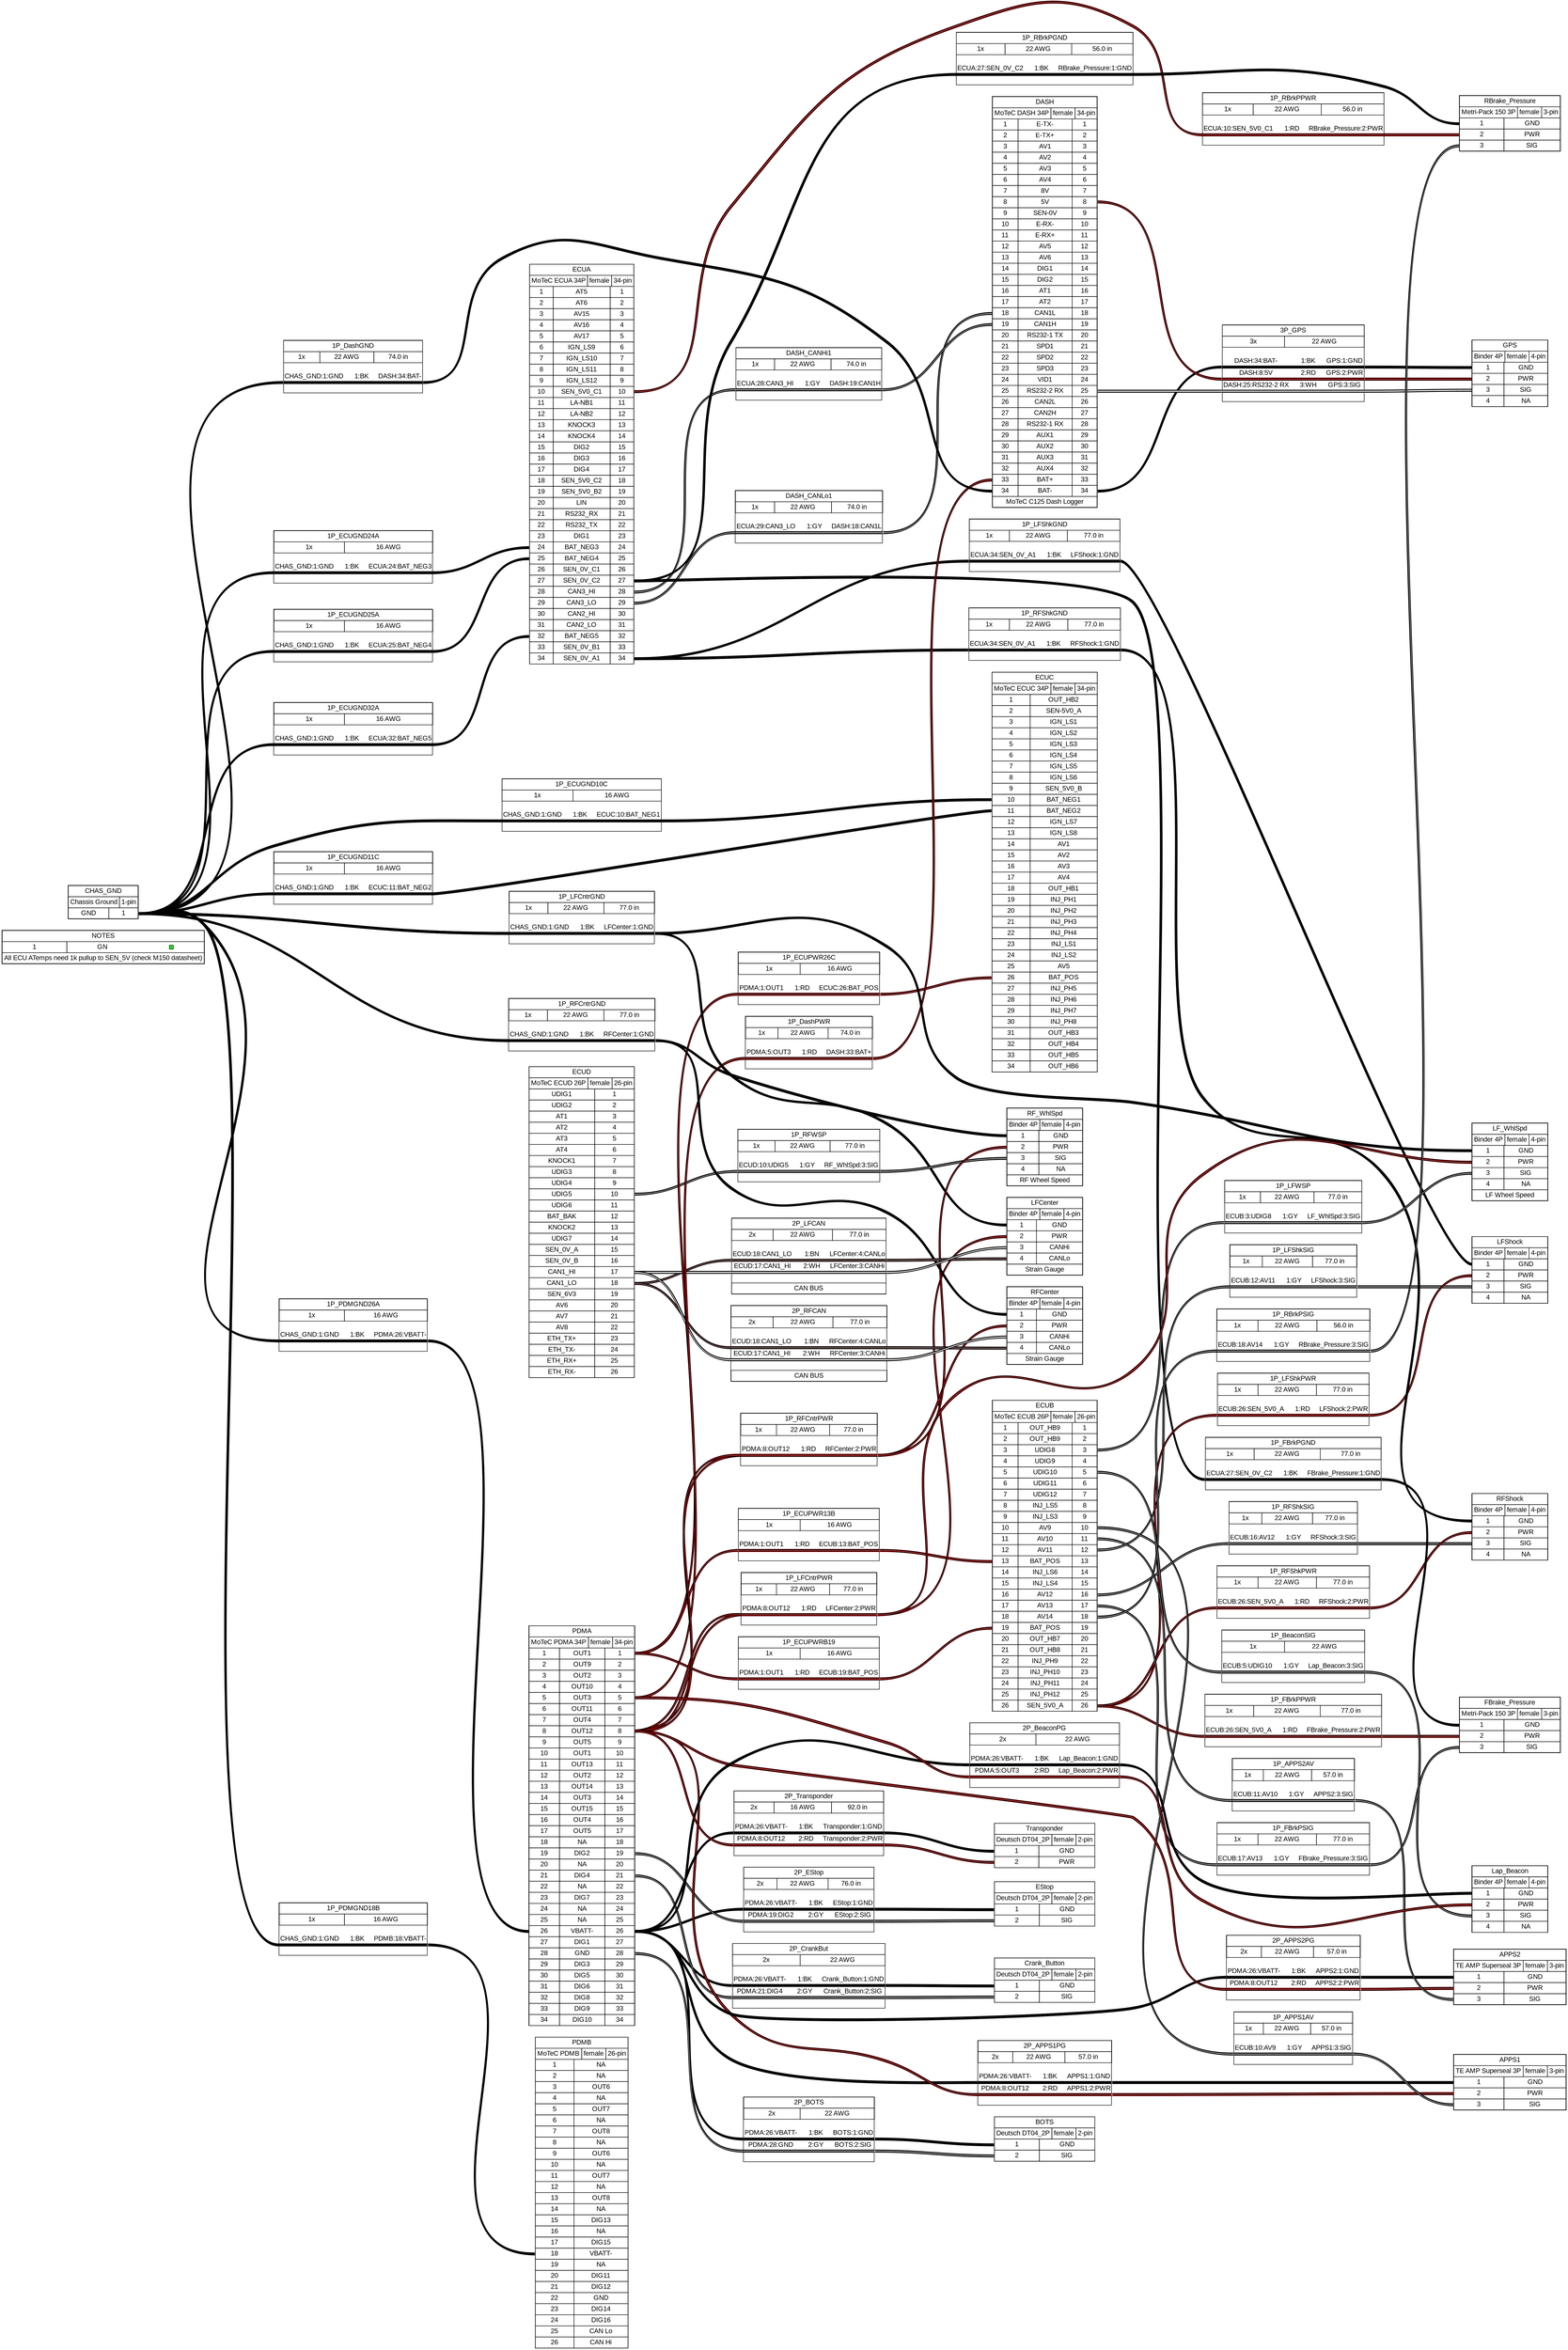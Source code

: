 graph {
// Graph generated by WireViz 0.3.1
// https://github.com/formatc1702/WireViz
	graph [bgcolor="#FFFFFF" fontname=arial nodesep=0.33 rankdir=LR ranksep=2]
	node [fillcolor="#FFFFFF" fontname=arial height=0 margin=0 shape=none style=filled width=0]
	edge [fontname=arial style=bold]
	NOTES [label=<
<table border="0" cellspacing="0" cellpadding="0">
 <tr><td>
  <table border="0" cellspacing="0" cellpadding="3" cellborder="1"><tr>
   <td balign="left">NOTES</td>
  </tr></table>
 </td></tr>
 <tr><td>
  <table border="0" cellspacing="0" cellpadding="3" cellborder="1">
   <tr>
    <td port="p1l">1</td>
    <td sides="tbl">GN</td>
    <td sides="tbr">
     <table border="0" cellborder="1"><tr>
      <td bgcolor="#00FF00" width="8" height="8" fixedsize="true"></td>
     </tr></table>
    </td>
   </tr>
  </table>
 </td></tr>
 <tr><td>
  <table border="0" cellspacing="0" cellpadding="3" cellborder="1"><tr>
   <td balign="left">All ECU ATemps need 1k pullup to SEN_5V (check M150 datasheet)</td>
  </tr></table>
 </td></tr>
</table>
> fillcolor="#FFFFFF" shape=box style=filled]
	DASH [label=<
<table border="0" cellspacing="0" cellpadding="0">
 <tr><td>
  <table border="0" cellspacing="0" cellpadding="3" cellborder="1"><tr>
   <td balign="left">DASH</td>
  </tr></table>
 </td></tr>
 <tr><td>
  <table border="0" cellspacing="0" cellpadding="3" cellborder="1"><tr>
   <td balign="left">MoTeC DASH 34P</td>
   <td balign="left">female</td>
   <td balign="left">34-pin</td>
  </tr></table>
 </td></tr>
 <tr><td>
  <table border="0" cellspacing="0" cellpadding="3" cellborder="1">
   <tr>
    <td port="p1l">1</td>
    <td>E-TX-</td>
    <td port="p1r">1</td>
   </tr>
   <tr>
    <td port="p2l">2</td>
    <td>E-TX+</td>
    <td port="p2r">2</td>
   </tr>
   <tr>
    <td port="p3l">3</td>
    <td>AV1</td>
    <td port="p3r">3</td>
   </tr>
   <tr>
    <td port="p4l">4</td>
    <td>AV2</td>
    <td port="p4r">4</td>
   </tr>
   <tr>
    <td port="p5l">5</td>
    <td>AV3</td>
    <td port="p5r">5</td>
   </tr>
   <tr>
    <td port="p6l">6</td>
    <td>AV4</td>
    <td port="p6r">6</td>
   </tr>
   <tr>
    <td port="p7l">7</td>
    <td>8V</td>
    <td port="p7r">7</td>
   </tr>
   <tr>
    <td port="p8l">8</td>
    <td>5V</td>
    <td port="p8r">8</td>
   </tr>
   <tr>
    <td port="p9l">9</td>
    <td>SEN-0V</td>
    <td port="p9r">9</td>
   </tr>
   <tr>
    <td port="p10l">10</td>
    <td>E-RX-</td>
    <td port="p10r">10</td>
   </tr>
   <tr>
    <td port="p11l">11</td>
    <td>E-RX+</td>
    <td port="p11r">11</td>
   </tr>
   <tr>
    <td port="p12l">12</td>
    <td>AV5</td>
    <td port="p12r">12</td>
   </tr>
   <tr>
    <td port="p13l">13</td>
    <td>AV6</td>
    <td port="p13r">13</td>
   </tr>
   <tr>
    <td port="p14l">14</td>
    <td>DIG1</td>
    <td port="p14r">14</td>
   </tr>
   <tr>
    <td port="p15l">15</td>
    <td>DIG2</td>
    <td port="p15r">15</td>
   </tr>
   <tr>
    <td port="p16l">16</td>
    <td>AT1</td>
    <td port="p16r">16</td>
   </tr>
   <tr>
    <td port="p17l">17</td>
    <td>AT2</td>
    <td port="p17r">17</td>
   </tr>
   <tr>
    <td port="p18l">18</td>
    <td>CAN1L</td>
    <td port="p18r">18</td>
   </tr>
   <tr>
    <td port="p19l">19</td>
    <td>CAN1H</td>
    <td port="p19r">19</td>
   </tr>
   <tr>
    <td port="p20l">20</td>
    <td>RS232-1 TX</td>
    <td port="p20r">20</td>
   </tr>
   <tr>
    <td port="p21l">21</td>
    <td>SPD1</td>
    <td port="p21r">21</td>
   </tr>
   <tr>
    <td port="p22l">22</td>
    <td>SPD2</td>
    <td port="p22r">22</td>
   </tr>
   <tr>
    <td port="p23l">23</td>
    <td>SPD3</td>
    <td port="p23r">23</td>
   </tr>
   <tr>
    <td port="p24l">24</td>
    <td>VID1</td>
    <td port="p24r">24</td>
   </tr>
   <tr>
    <td port="p25l">25</td>
    <td>RS232-2 RX</td>
    <td port="p25r">25</td>
   </tr>
   <tr>
    <td port="p26l">26</td>
    <td>CAN2L</td>
    <td port="p26r">26</td>
   </tr>
   <tr>
    <td port="p27l">27</td>
    <td>CAN2H</td>
    <td port="p27r">27</td>
   </tr>
   <tr>
    <td port="p28l">28</td>
    <td>RS232-1 RX</td>
    <td port="p28r">28</td>
   </tr>
   <tr>
    <td port="p29l">29</td>
    <td>AUX1</td>
    <td port="p29r">29</td>
   </tr>
   <tr>
    <td port="p30l">30</td>
    <td>AUX2</td>
    <td port="p30r">30</td>
   </tr>
   <tr>
    <td port="p31l">31</td>
    <td>AUX3</td>
    <td port="p31r">31</td>
   </tr>
   <tr>
    <td port="p32l">32</td>
    <td>AUX4</td>
    <td port="p32r">32</td>
   </tr>
   <tr>
    <td port="p33l">33</td>
    <td>BAT+</td>
    <td port="p33r">33</td>
   </tr>
   <tr>
    <td port="p34l">34</td>
    <td>BAT-</td>
    <td port="p34r">34</td>
   </tr>
  </table>
 </td></tr>
 <tr><td>
  <table border="0" cellspacing="0" cellpadding="3" cellborder="1"><tr>
   <td balign="left">MoTeC C125 Dash Logger</td>
  </tr></table>
 </td></tr>
</table>
> fillcolor="#FFFFFF" shape=box style=filled]
	ECUA [label=<
<table border="0" cellspacing="0" cellpadding="0">
 <tr><td>
  <table border="0" cellspacing="0" cellpadding="3" cellborder="1"><tr>
   <td balign="left">ECUA</td>
  </tr></table>
 </td></tr>
 <tr><td>
  <table border="0" cellspacing="0" cellpadding="3" cellborder="1"><tr>
   <td balign="left">MoTeC ECUA 34P</td>
   <td balign="left">female</td>
   <td balign="left">34-pin</td>
  </tr></table>
 </td></tr>
 <tr><td>
  <table border="0" cellspacing="0" cellpadding="3" cellborder="1">
   <tr>
    <td port="p1l">1</td>
    <td>AT5</td>
    <td port="p1r">1</td>
   </tr>
   <tr>
    <td port="p2l">2</td>
    <td>AT6</td>
    <td port="p2r">2</td>
   </tr>
   <tr>
    <td port="p3l">3</td>
    <td>AV15</td>
    <td port="p3r">3</td>
   </tr>
   <tr>
    <td port="p4l">4</td>
    <td>AV16</td>
    <td port="p4r">4</td>
   </tr>
   <tr>
    <td port="p5l">5</td>
    <td>AV17</td>
    <td port="p5r">5</td>
   </tr>
   <tr>
    <td port="p6l">6</td>
    <td>IGN_LS9</td>
    <td port="p6r">6</td>
   </tr>
   <tr>
    <td port="p7l">7</td>
    <td>IGN_LS10</td>
    <td port="p7r">7</td>
   </tr>
   <tr>
    <td port="p8l">8</td>
    <td>IGN_LS11</td>
    <td port="p8r">8</td>
   </tr>
   <tr>
    <td port="p9l">9</td>
    <td>IGN_LS12</td>
    <td port="p9r">9</td>
   </tr>
   <tr>
    <td port="p10l">10</td>
    <td>SEN_5V0_C1</td>
    <td port="p10r">10</td>
   </tr>
   <tr>
    <td port="p11l">11</td>
    <td>LA-NB1</td>
    <td port="p11r">11</td>
   </tr>
   <tr>
    <td port="p12l">12</td>
    <td>LA-NB2</td>
    <td port="p12r">12</td>
   </tr>
   <tr>
    <td port="p13l">13</td>
    <td>KNOCK3</td>
    <td port="p13r">13</td>
   </tr>
   <tr>
    <td port="p14l">14</td>
    <td>KNOCK4</td>
    <td port="p14r">14</td>
   </tr>
   <tr>
    <td port="p15l">15</td>
    <td>DIG2</td>
    <td port="p15r">15</td>
   </tr>
   <tr>
    <td port="p16l">16</td>
    <td>DIG3</td>
    <td port="p16r">16</td>
   </tr>
   <tr>
    <td port="p17l">17</td>
    <td>DIG4</td>
    <td port="p17r">17</td>
   </tr>
   <tr>
    <td port="p18l">18</td>
    <td>SEN_5V0_C2</td>
    <td port="p18r">18</td>
   </tr>
   <tr>
    <td port="p19l">19</td>
    <td>SEN_5V0_B2</td>
    <td port="p19r">19</td>
   </tr>
   <tr>
    <td port="p20l">20</td>
    <td>LIN</td>
    <td port="p20r">20</td>
   </tr>
   <tr>
    <td port="p21l">21</td>
    <td>RS232_RX</td>
    <td port="p21r">21</td>
   </tr>
   <tr>
    <td port="p22l">22</td>
    <td>RS232_TX</td>
    <td port="p22r">22</td>
   </tr>
   <tr>
    <td port="p23l">23</td>
    <td>DIG1</td>
    <td port="p23r">23</td>
   </tr>
   <tr>
    <td port="p24l">24</td>
    <td>BAT_NEG3</td>
    <td port="p24r">24</td>
   </tr>
   <tr>
    <td port="p25l">25</td>
    <td>BAT_NEG4</td>
    <td port="p25r">25</td>
   </tr>
   <tr>
    <td port="p26l">26</td>
    <td>SEN_0V_C1</td>
    <td port="p26r">26</td>
   </tr>
   <tr>
    <td port="p27l">27</td>
    <td>SEN_0V_C2</td>
    <td port="p27r">27</td>
   </tr>
   <tr>
    <td port="p28l">28</td>
    <td>CAN3_HI</td>
    <td port="p28r">28</td>
   </tr>
   <tr>
    <td port="p29l">29</td>
    <td>CAN3_LO</td>
    <td port="p29r">29</td>
   </tr>
   <tr>
    <td port="p30l">30</td>
    <td>CAN2_HI</td>
    <td port="p30r">30</td>
   </tr>
   <tr>
    <td port="p31l">31</td>
    <td>CAN2_LO</td>
    <td port="p31r">31</td>
   </tr>
   <tr>
    <td port="p32l">32</td>
    <td>BAT_NEG5</td>
    <td port="p32r">32</td>
   </tr>
   <tr>
    <td port="p33l">33</td>
    <td>SEN_0V_B1</td>
    <td port="p33r">33</td>
   </tr>
   <tr>
    <td port="p34l">34</td>
    <td>SEN_0V_A1</td>
    <td port="p34r">34</td>
   </tr>
  </table>
 </td></tr>
</table>
> fillcolor="#FFFFFF" shape=box style=filled]
	ECUB [label=<
<table border="0" cellspacing="0" cellpadding="0">
 <tr><td>
  <table border="0" cellspacing="0" cellpadding="3" cellborder="1"><tr>
   <td balign="left">ECUB</td>
  </tr></table>
 </td></tr>
 <tr><td>
  <table border="0" cellspacing="0" cellpadding="3" cellborder="1"><tr>
   <td balign="left">MoTeC ECUB 26P</td>
   <td balign="left">female</td>
   <td balign="left">26-pin</td>
  </tr></table>
 </td></tr>
 <tr><td>
  <table border="0" cellspacing="0" cellpadding="3" cellborder="1">
   <tr>
    <td port="p1l">1</td>
    <td>OUT_HB9</td>
    <td port="p1r">1</td>
   </tr>
   <tr>
    <td port="p2l">2</td>
    <td>OUT_HB9</td>
    <td port="p2r">2</td>
   </tr>
   <tr>
    <td port="p3l">3</td>
    <td>UDIG8</td>
    <td port="p3r">3</td>
   </tr>
   <tr>
    <td port="p4l">4</td>
    <td>UDIG9</td>
    <td port="p4r">4</td>
   </tr>
   <tr>
    <td port="p5l">5</td>
    <td>UDIG10</td>
    <td port="p5r">5</td>
   </tr>
   <tr>
    <td port="p6l">6</td>
    <td>UDIG11</td>
    <td port="p6r">6</td>
   </tr>
   <tr>
    <td port="p7l">7</td>
    <td>UDIG12</td>
    <td port="p7r">7</td>
   </tr>
   <tr>
    <td port="p8l">8</td>
    <td>INJ_LS5</td>
    <td port="p8r">8</td>
   </tr>
   <tr>
    <td port="p9l">9</td>
    <td>INJ_LS3</td>
    <td port="p9r">9</td>
   </tr>
   <tr>
    <td port="p10l">10</td>
    <td>AV9</td>
    <td port="p10r">10</td>
   </tr>
   <tr>
    <td port="p11l">11</td>
    <td>AV10</td>
    <td port="p11r">11</td>
   </tr>
   <tr>
    <td port="p12l">12</td>
    <td>AV11</td>
    <td port="p12r">12</td>
   </tr>
   <tr>
    <td port="p13l">13</td>
    <td>BAT_POS</td>
    <td port="p13r">13</td>
   </tr>
   <tr>
    <td port="p14l">14</td>
    <td>INJ_LS6</td>
    <td port="p14r">14</td>
   </tr>
   <tr>
    <td port="p15l">15</td>
    <td>INJ_LS4</td>
    <td port="p15r">15</td>
   </tr>
   <tr>
    <td port="p16l">16</td>
    <td>AV12</td>
    <td port="p16r">16</td>
   </tr>
   <tr>
    <td port="p17l">17</td>
    <td>AV13</td>
    <td port="p17r">17</td>
   </tr>
   <tr>
    <td port="p18l">18</td>
    <td>AV14</td>
    <td port="p18r">18</td>
   </tr>
   <tr>
    <td port="p19l">19</td>
    <td>BAT_POS</td>
    <td port="p19r">19</td>
   </tr>
   <tr>
    <td port="p20l">20</td>
    <td>OUT_HB7</td>
    <td port="p20r">20</td>
   </tr>
   <tr>
    <td port="p21l">21</td>
    <td>OUT_HB8</td>
    <td port="p21r">21</td>
   </tr>
   <tr>
    <td port="p22l">22</td>
    <td>INJ_PH9</td>
    <td port="p22r">22</td>
   </tr>
   <tr>
    <td port="p23l">23</td>
    <td>INJ_PH10</td>
    <td port="p23r">23</td>
   </tr>
   <tr>
    <td port="p24l">24</td>
    <td>INJ_PH11</td>
    <td port="p24r">24</td>
   </tr>
   <tr>
    <td port="p25l">25</td>
    <td>INJ_PH12</td>
    <td port="p25r">25</td>
   </tr>
   <tr>
    <td port="p26l">26</td>
    <td>SEN_5V0_A</td>
    <td port="p26r">26</td>
   </tr>
  </table>
 </td></tr>
</table>
> fillcolor="#FFFFFF" shape=box style=filled]
	ECUC [label=<
<table border="0" cellspacing="0" cellpadding="0">
 <tr><td>
  <table border="0" cellspacing="0" cellpadding="3" cellborder="1"><tr>
   <td balign="left">ECUC</td>
  </tr></table>
 </td></tr>
 <tr><td>
  <table border="0" cellspacing="0" cellpadding="3" cellborder="1"><tr>
   <td balign="left">MoTeC ECUC 34P</td>
   <td balign="left">female</td>
   <td balign="left">34-pin</td>
  </tr></table>
 </td></tr>
 <tr><td>
  <table border="0" cellspacing="0" cellpadding="3" cellborder="1">
   <tr>
    <td port="p1l">1</td>
    <td>OUT_HB2</td>
   </tr>
   <tr>
    <td port="p2l">2</td>
    <td>SEN-5V0_A</td>
   </tr>
   <tr>
    <td port="p3l">3</td>
    <td>IGN_LS1</td>
   </tr>
   <tr>
    <td port="p4l">4</td>
    <td>IGN_LS2</td>
   </tr>
   <tr>
    <td port="p5l">5</td>
    <td>IGN_LS3</td>
   </tr>
   <tr>
    <td port="p6l">6</td>
    <td>IGN_LS4</td>
   </tr>
   <tr>
    <td port="p7l">7</td>
    <td>IGN_LS5</td>
   </tr>
   <tr>
    <td port="p8l">8</td>
    <td>IGN_LS6</td>
   </tr>
   <tr>
    <td port="p9l">9</td>
    <td>SEN_5V0_B</td>
   </tr>
   <tr>
    <td port="p10l">10</td>
    <td>BAT_NEG1</td>
   </tr>
   <tr>
    <td port="p11l">11</td>
    <td>BAT_NEG2</td>
   </tr>
   <tr>
    <td port="p12l">12</td>
    <td>IGN_LS7</td>
   </tr>
   <tr>
    <td port="p13l">13</td>
    <td>IGN_LS8</td>
   </tr>
   <tr>
    <td port="p14l">14</td>
    <td>AV1</td>
   </tr>
   <tr>
    <td port="p15l">15</td>
    <td>AV2</td>
   </tr>
   <tr>
    <td port="p16l">16</td>
    <td>AV3</td>
   </tr>
   <tr>
    <td port="p17l">17</td>
    <td>AV4</td>
   </tr>
   <tr>
    <td port="p18l">18</td>
    <td>OUT_HB1</td>
   </tr>
   <tr>
    <td port="p19l">19</td>
    <td>INJ_PH1</td>
   </tr>
   <tr>
    <td port="p20l">20</td>
    <td>INJ_PH2</td>
   </tr>
   <tr>
    <td port="p21l">21</td>
    <td>INJ_PH3</td>
   </tr>
   <tr>
    <td port="p22l">22</td>
    <td>INJ_PH4</td>
   </tr>
   <tr>
    <td port="p23l">23</td>
    <td>INJ_LS1</td>
   </tr>
   <tr>
    <td port="p24l">24</td>
    <td>INJ_LS2</td>
   </tr>
   <tr>
    <td port="p25l">25</td>
    <td>AV5</td>
   </tr>
   <tr>
    <td port="p26l">26</td>
    <td>BAT_POS</td>
   </tr>
   <tr>
    <td port="p27l">27</td>
    <td>INJ_PH5</td>
   </tr>
   <tr>
    <td port="p28l">28</td>
    <td>INJ_PH6</td>
   </tr>
   <tr>
    <td port="p29l">29</td>
    <td>INJ_PH7</td>
   </tr>
   <tr>
    <td port="p30l">30</td>
    <td>INJ_PH8</td>
   </tr>
   <tr>
    <td port="p31l">31</td>
    <td>OUT_HB3</td>
   </tr>
   <tr>
    <td port="p32l">32</td>
    <td>OUT_HB4</td>
   </tr>
   <tr>
    <td port="p33l">33</td>
    <td>OUT_HB5</td>
   </tr>
   <tr>
    <td port="p34l">34</td>
    <td>OUT_HB6</td>
   </tr>
  </table>
 </td></tr>
</table>
> fillcolor="#FFFFFF" shape=box style=filled]
	ECUD [label=<
<table border="0" cellspacing="0" cellpadding="0">
 <tr><td>
  <table border="0" cellspacing="0" cellpadding="3" cellborder="1"><tr>
   <td balign="left">ECUD</td>
  </tr></table>
 </td></tr>
 <tr><td>
  <table border="0" cellspacing="0" cellpadding="3" cellborder="1"><tr>
   <td balign="left">MoTeC ECUD 26P</td>
   <td balign="left">female</td>
   <td balign="left">26-pin</td>
  </tr></table>
 </td></tr>
 <tr><td>
  <table border="0" cellspacing="0" cellpadding="3" cellborder="1">
   <tr>
    <td>UDIG1</td>
    <td port="p1r">1</td>
   </tr>
   <tr>
    <td>UDIG2</td>
    <td port="p2r">2</td>
   </tr>
   <tr>
    <td>AT1</td>
    <td port="p3r">3</td>
   </tr>
   <tr>
    <td>AT2</td>
    <td port="p4r">4</td>
   </tr>
   <tr>
    <td>AT3</td>
    <td port="p5r">5</td>
   </tr>
   <tr>
    <td>AT4</td>
    <td port="p6r">6</td>
   </tr>
   <tr>
    <td>KNOCK1</td>
    <td port="p7r">7</td>
   </tr>
   <tr>
    <td>UDIG3</td>
    <td port="p8r">8</td>
   </tr>
   <tr>
    <td>UDIG4</td>
    <td port="p9r">9</td>
   </tr>
   <tr>
    <td>UDIG5</td>
    <td port="p10r">10</td>
   </tr>
   <tr>
    <td>UDIG6</td>
    <td port="p11r">11</td>
   </tr>
   <tr>
    <td>BAT_BAK</td>
    <td port="p12r">12</td>
   </tr>
   <tr>
    <td>KNOCK2</td>
    <td port="p13r">13</td>
   </tr>
   <tr>
    <td>UDIG7</td>
    <td port="p14r">14</td>
   </tr>
   <tr>
    <td>SEN_0V_A</td>
    <td port="p15r">15</td>
   </tr>
   <tr>
    <td>SEN_0V_B</td>
    <td port="p16r">16</td>
   </tr>
   <tr>
    <td>CAN1_HI</td>
    <td port="p17r">17</td>
   </tr>
   <tr>
    <td>CAN1_LO</td>
    <td port="p18r">18</td>
   </tr>
   <tr>
    <td>SEN_6V3</td>
    <td port="p19r">19</td>
   </tr>
   <tr>
    <td>AV6</td>
    <td port="p20r">20</td>
   </tr>
   <tr>
    <td>AV7</td>
    <td port="p21r">21</td>
   </tr>
   <tr>
    <td>AV8</td>
    <td port="p22r">22</td>
   </tr>
   <tr>
    <td>ETH_TX+</td>
    <td port="p23r">23</td>
   </tr>
   <tr>
    <td>ETH_TX-</td>
    <td port="p24r">24</td>
   </tr>
   <tr>
    <td>ETH_RX+</td>
    <td port="p25r">25</td>
   </tr>
   <tr>
    <td>ETH_RX-</td>
    <td port="p26r">26</td>
   </tr>
  </table>
 </td></tr>
</table>
> fillcolor="#FFFFFF" shape=box style=filled]
	PDMA [label=<
<table border="0" cellspacing="0" cellpadding="0">
 <tr><td>
  <table border="0" cellspacing="0" cellpadding="3" cellborder="1"><tr>
   <td balign="left">PDMA</td>
  </tr></table>
 </td></tr>
 <tr><td>
  <table border="0" cellspacing="0" cellpadding="3" cellborder="1"><tr>
   <td balign="left">MoTeC PDMA 34P</td>
   <td balign="left">female</td>
   <td balign="left">34-pin</td>
  </tr></table>
 </td></tr>
 <tr><td>
  <table border="0" cellspacing="0" cellpadding="3" cellborder="1">
   <tr>
    <td port="p1l">1</td>
    <td>OUT1</td>
    <td port="p1r">1</td>
   </tr>
   <tr>
    <td port="p2l">2</td>
    <td>OUT9</td>
    <td port="p2r">2</td>
   </tr>
   <tr>
    <td port="p3l">3</td>
    <td>OUT2</td>
    <td port="p3r">3</td>
   </tr>
   <tr>
    <td port="p4l">4</td>
    <td>OUT10</td>
    <td port="p4r">4</td>
   </tr>
   <tr>
    <td port="p5l">5</td>
    <td>OUT3</td>
    <td port="p5r">5</td>
   </tr>
   <tr>
    <td port="p6l">6</td>
    <td>OUT11</td>
    <td port="p6r">6</td>
   </tr>
   <tr>
    <td port="p7l">7</td>
    <td>OUT4</td>
    <td port="p7r">7</td>
   </tr>
   <tr>
    <td port="p8l">8</td>
    <td>OUT12</td>
    <td port="p8r">8</td>
   </tr>
   <tr>
    <td port="p9l">9</td>
    <td>OUT5</td>
    <td port="p9r">9</td>
   </tr>
   <tr>
    <td port="p10l">10</td>
    <td>OUT1</td>
    <td port="p10r">10</td>
   </tr>
   <tr>
    <td port="p11l">11</td>
    <td>OUT13</td>
    <td port="p11r">11</td>
   </tr>
   <tr>
    <td port="p12l">12</td>
    <td>OUT2</td>
    <td port="p12r">12</td>
   </tr>
   <tr>
    <td port="p13l">13</td>
    <td>OUT14</td>
    <td port="p13r">13</td>
   </tr>
   <tr>
    <td port="p14l">14</td>
    <td>OUT3</td>
    <td port="p14r">14</td>
   </tr>
   <tr>
    <td port="p15l">15</td>
    <td>OUT15</td>
    <td port="p15r">15</td>
   </tr>
   <tr>
    <td port="p16l">16</td>
    <td>OUT4</td>
    <td port="p16r">16</td>
   </tr>
   <tr>
    <td port="p17l">17</td>
    <td>OUT5</td>
    <td port="p17r">17</td>
   </tr>
   <tr>
    <td port="p18l">18</td>
    <td>NA</td>
    <td port="p18r">18</td>
   </tr>
   <tr>
    <td port="p19l">19</td>
    <td>DIG2</td>
    <td port="p19r">19</td>
   </tr>
   <tr>
    <td port="p20l">20</td>
    <td>NA</td>
    <td port="p20r">20</td>
   </tr>
   <tr>
    <td port="p21l">21</td>
    <td>DIG4</td>
    <td port="p21r">21</td>
   </tr>
   <tr>
    <td port="p22l">22</td>
    <td>NA</td>
    <td port="p22r">22</td>
   </tr>
   <tr>
    <td port="p23l">23</td>
    <td>DIG7</td>
    <td port="p23r">23</td>
   </tr>
   <tr>
    <td port="p24l">24</td>
    <td>NA</td>
    <td port="p24r">24</td>
   </tr>
   <tr>
    <td port="p25l">25</td>
    <td>NA</td>
    <td port="p25r">25</td>
   </tr>
   <tr>
    <td port="p26l">26</td>
    <td>VBATT-</td>
    <td port="p26r">26</td>
   </tr>
   <tr>
    <td port="p27l">27</td>
    <td>DIG1</td>
    <td port="p27r">27</td>
   </tr>
   <tr>
    <td port="p28l">28</td>
    <td>GND</td>
    <td port="p28r">28</td>
   </tr>
   <tr>
    <td port="p29l">29</td>
    <td>DIG3</td>
    <td port="p29r">29</td>
   </tr>
   <tr>
    <td port="p30l">30</td>
    <td>DIG5</td>
    <td port="p30r">30</td>
   </tr>
   <tr>
    <td port="p31l">31</td>
    <td>DIG6</td>
    <td port="p31r">31</td>
   </tr>
   <tr>
    <td port="p32l">32</td>
    <td>DIG8</td>
    <td port="p32r">32</td>
   </tr>
   <tr>
    <td port="p33l">33</td>
    <td>DIG9</td>
    <td port="p33r">33</td>
   </tr>
   <tr>
    <td port="p34l">34</td>
    <td>DIG10</td>
    <td port="p34r">34</td>
   </tr>
  </table>
 </td></tr>
</table>
> fillcolor="#FFFFFF" shape=box style=filled]
	PDMB [label=<
<table border="0" cellspacing="0" cellpadding="0">
 <tr><td>
  <table border="0" cellspacing="0" cellpadding="3" cellborder="1"><tr>
   <td balign="left">PDMB</td>
  </tr></table>
 </td></tr>
 <tr><td>
  <table border="0" cellspacing="0" cellpadding="3" cellborder="1"><tr>
   <td balign="left">MoTeC PDMB</td>
   <td balign="left">female</td>
   <td balign="left">26-pin</td>
  </tr></table>
 </td></tr>
 <tr><td>
  <table border="0" cellspacing="0" cellpadding="3" cellborder="1">
   <tr>
    <td port="p1l">1</td>
    <td>NA</td>
   </tr>
   <tr>
    <td port="p2l">2</td>
    <td>NA</td>
   </tr>
   <tr>
    <td port="p3l">3</td>
    <td>OUT6</td>
   </tr>
   <tr>
    <td port="p4l">4</td>
    <td>NA</td>
   </tr>
   <tr>
    <td port="p5l">5</td>
    <td>OUT7</td>
   </tr>
   <tr>
    <td port="p6l">6</td>
    <td>NA</td>
   </tr>
   <tr>
    <td port="p7l">7</td>
    <td>OUT8</td>
   </tr>
   <tr>
    <td port="p8l">8</td>
    <td>NA</td>
   </tr>
   <tr>
    <td port="p9l">9</td>
    <td>OUT6</td>
   </tr>
   <tr>
    <td port="p10l">10</td>
    <td>NA</td>
   </tr>
   <tr>
    <td port="p11l">11</td>
    <td>OUT7</td>
   </tr>
   <tr>
    <td port="p12l">12</td>
    <td>NA</td>
   </tr>
   <tr>
    <td port="p13l">13</td>
    <td>OUT8</td>
   </tr>
   <tr>
    <td port="p14l">14</td>
    <td>NA</td>
   </tr>
   <tr>
    <td port="p15l">15</td>
    <td>DIG13</td>
   </tr>
   <tr>
    <td port="p16l">16</td>
    <td>NA</td>
   </tr>
   <tr>
    <td port="p17l">17</td>
    <td>DIG15</td>
   </tr>
   <tr>
    <td port="p18l">18</td>
    <td>VBATT-</td>
   </tr>
   <tr>
    <td port="p19l">19</td>
    <td>NA</td>
   </tr>
   <tr>
    <td port="p20l">20</td>
    <td>DIG11</td>
   </tr>
   <tr>
    <td port="p21l">21</td>
    <td>DIG12</td>
   </tr>
   <tr>
    <td port="p22l">22</td>
    <td>GND</td>
   </tr>
   <tr>
    <td port="p23l">23</td>
    <td>DIG14</td>
   </tr>
   <tr>
    <td port="p24l">24</td>
    <td>DIG16</td>
   </tr>
   <tr>
    <td port="p25l">25</td>
    <td>CAN Lo</td>
   </tr>
   <tr>
    <td port="p26l">26</td>
    <td>CAN Hi</td>
   </tr>
  </table>
 </td></tr>
</table>
> fillcolor="#FFFFFF" shape=box style=filled]
	CHAS_GND [label=<
<table border="0" cellspacing="0" cellpadding="0">
 <tr><td>
  <table border="0" cellspacing="0" cellpadding="3" cellborder="1"><tr>
   <td balign="left">CHAS_GND</td>
  </tr></table>
 </td></tr>
 <tr><td>
  <table border="0" cellspacing="0" cellpadding="3" cellborder="1"><tr>
   <td balign="left">Chassis Ground</td>
   <td balign="left">1-pin</td>
  </tr></table>
 </td></tr>
 <tr><td>
  <table border="0" cellspacing="0" cellpadding="3" cellborder="1">
   <tr>
    <td>GND</td>
    <td port="p1r">1</td>
   </tr>
  </table>
 </td></tr>
</table>
> fillcolor="#FFFFFF" shape=box style=filled]
	RFShock [label=<
<table border="0" cellspacing="0" cellpadding="0">
 <tr><td>
  <table border="0" cellspacing="0" cellpadding="3" cellborder="1"><tr>
   <td balign="left">RFShock</td>
  </tr></table>
 </td></tr>
 <tr><td>
  <table border="0" cellspacing="0" cellpadding="3" cellborder="1"><tr>
   <td balign="left">Binder 4P</td>
   <td balign="left">female</td>
   <td balign="left">4-pin</td>
  </tr></table>
 </td></tr>
 <tr><td>
  <table border="0" cellspacing="0" cellpadding="3" cellborder="1">
   <tr>
    <td port="p1l">1</td>
    <td>GND</td>
   </tr>
   <tr>
    <td port="p2l">2</td>
    <td>PWR</td>
   </tr>
   <tr>
    <td port="p3l">3</td>
    <td>SIG</td>
   </tr>
   <tr>
    <td port="p4l">4</td>
    <td>NA</td>
   </tr>
  </table>
 </td></tr>
</table>
> fillcolor="#FFFFFF" shape=box style=filled]
	LFShock [label=<
<table border="0" cellspacing="0" cellpadding="0">
 <tr><td>
  <table border="0" cellspacing="0" cellpadding="3" cellborder="1"><tr>
   <td balign="left">LFShock</td>
  </tr></table>
 </td></tr>
 <tr><td>
  <table border="0" cellspacing="0" cellpadding="3" cellborder="1"><tr>
   <td balign="left">Binder 4P</td>
   <td balign="left">female</td>
   <td balign="left">4-pin</td>
  </tr></table>
 </td></tr>
 <tr><td>
  <table border="0" cellspacing="0" cellpadding="3" cellborder="1">
   <tr>
    <td port="p1l">1</td>
    <td>GND</td>
   </tr>
   <tr>
    <td port="p2l">2</td>
    <td>PWR</td>
   </tr>
   <tr>
    <td port="p3l">3</td>
    <td>SIG</td>
   </tr>
   <tr>
    <td port="p4l">4</td>
    <td>NA</td>
   </tr>
  </table>
 </td></tr>
</table>
> fillcolor="#FFFFFF" shape=box style=filled]
	LFCenter [label=<
<table border="0" cellspacing="0" cellpadding="0">
 <tr><td>
  <table border="0" cellspacing="0" cellpadding="3" cellborder="1"><tr>
   <td balign="left">LFCenter</td>
  </tr></table>
 </td></tr>
 <tr><td>
  <table border="0" cellspacing="0" cellpadding="3" cellborder="1"><tr>
   <td balign="left">Binder 4P</td>
   <td balign="left">female</td>
   <td balign="left">4-pin</td>
  </tr></table>
 </td></tr>
 <tr><td>
  <table border="0" cellspacing="0" cellpadding="3" cellborder="1">
   <tr>
    <td port="p1l">1</td>
    <td>GND</td>
   </tr>
   <tr>
    <td port="p2l">2</td>
    <td>PWR</td>
   </tr>
   <tr>
    <td port="p3l">3</td>
    <td>CANHi</td>
   </tr>
   <tr>
    <td port="p4l">4</td>
    <td>CANLo</td>
   </tr>
  </table>
 </td></tr>
 <tr><td>
  <table border="0" cellspacing="0" cellpadding="3" cellborder="1"><tr>
   <td balign="left">Strain Gauge</td>
  </tr></table>
 </td></tr>
</table>
> fillcolor="#FFFFFF" shape=box style=filled]
	LF_WhlSpd [label=<
<table border="0" cellspacing="0" cellpadding="0">
 <tr><td>
  <table border="0" cellspacing="0" cellpadding="3" cellborder="1"><tr>
   <td balign="left">LF_WhlSpd</td>
  </tr></table>
 </td></tr>
 <tr><td>
  <table border="0" cellspacing="0" cellpadding="3" cellborder="1"><tr>
   <td balign="left">Binder 4P</td>
   <td balign="left">female</td>
   <td balign="left">4-pin</td>
  </tr></table>
 </td></tr>
 <tr><td>
  <table border="0" cellspacing="0" cellpadding="3" cellborder="1">
   <tr>
    <td port="p1l">1</td>
    <td>GND</td>
   </tr>
   <tr>
    <td port="p2l">2</td>
    <td>PWR</td>
   </tr>
   <tr>
    <td port="p3l">3</td>
    <td>SIG</td>
   </tr>
   <tr>
    <td port="p4l">4</td>
    <td>NA</td>
   </tr>
  </table>
 </td></tr>
 <tr><td>
  <table border="0" cellspacing="0" cellpadding="3" cellborder="1"><tr>
   <td balign="left">LF Wheel Speed</td>
  </tr></table>
 </td></tr>
</table>
> fillcolor="#FFFFFF" shape=box style=filled]
	RFCenter [label=<
<table border="0" cellspacing="0" cellpadding="0">
 <tr><td>
  <table border="0" cellspacing="0" cellpadding="3" cellborder="1"><tr>
   <td balign="left">RFCenter</td>
  </tr></table>
 </td></tr>
 <tr><td>
  <table border="0" cellspacing="0" cellpadding="3" cellborder="1"><tr>
   <td balign="left">Binder 4P</td>
   <td balign="left">female</td>
   <td balign="left">4-pin</td>
  </tr></table>
 </td></tr>
 <tr><td>
  <table border="0" cellspacing="0" cellpadding="3" cellborder="1">
   <tr>
    <td port="p1l">1</td>
    <td>GND</td>
   </tr>
   <tr>
    <td port="p2l">2</td>
    <td>PWR</td>
   </tr>
   <tr>
    <td port="p3l">3</td>
    <td>CANHi</td>
   </tr>
   <tr>
    <td port="p4l">4</td>
    <td>CANLo</td>
   </tr>
  </table>
 </td></tr>
 <tr><td>
  <table border="0" cellspacing="0" cellpadding="3" cellborder="1"><tr>
   <td balign="left">Strain Gauge</td>
  </tr></table>
 </td></tr>
</table>
> fillcolor="#FFFFFF" shape=box style=filled]
	RF_WhlSpd [label=<
<table border="0" cellspacing="0" cellpadding="0">
 <tr><td>
  <table border="0" cellspacing="0" cellpadding="3" cellborder="1"><tr>
   <td balign="left">RF_WhlSpd</td>
  </tr></table>
 </td></tr>
 <tr><td>
  <table border="0" cellspacing="0" cellpadding="3" cellborder="1"><tr>
   <td balign="left">Binder 4P</td>
   <td balign="left">female</td>
   <td balign="left">4-pin</td>
  </tr></table>
 </td></tr>
 <tr><td>
  <table border="0" cellspacing="0" cellpadding="3" cellborder="1">
   <tr>
    <td port="p1l">1</td>
    <td>GND</td>
   </tr>
   <tr>
    <td port="p2l">2</td>
    <td>PWR</td>
   </tr>
   <tr>
    <td port="p3l">3</td>
    <td>SIG</td>
   </tr>
   <tr>
    <td port="p4l">4</td>
    <td>NA</td>
   </tr>
  </table>
 </td></tr>
 <tr><td>
  <table border="0" cellspacing="0" cellpadding="3" cellborder="1"><tr>
   <td balign="left">RF Wheel Speed</td>
  </tr></table>
 </td></tr>
</table>
> fillcolor="#FFFFFF" shape=box style=filled]
	EStop [label=<
<table border="0" cellspacing="0" cellpadding="0">
 <tr><td>
  <table border="0" cellspacing="0" cellpadding="3" cellborder="1"><tr>
   <td balign="left">EStop</td>
  </tr></table>
 </td></tr>
 <tr><td>
  <table border="0" cellspacing="0" cellpadding="3" cellborder="1"><tr>
   <td balign="left">Deutsch DT04_2P</td>
   <td balign="left">female</td>
   <td balign="left">2-pin</td>
  </tr></table>
 </td></tr>
 <tr><td>
  <table border="0" cellspacing="0" cellpadding="3" cellborder="1">
   <tr>
    <td port="p1l">1</td>
    <td>GND</td>
   </tr>
   <tr>
    <td port="p2l">2</td>
    <td>SIG</td>
   </tr>
  </table>
 </td></tr>
</table>
> fillcolor="#FFFFFF" shape=box style=filled]
	BOTS [label=<
<table border="0" cellspacing="0" cellpadding="0">
 <tr><td>
  <table border="0" cellspacing="0" cellpadding="3" cellborder="1"><tr>
   <td balign="left">BOTS</td>
  </tr></table>
 </td></tr>
 <tr><td>
  <table border="0" cellspacing="0" cellpadding="3" cellborder="1"><tr>
   <td balign="left">Deutsch DT04_2P</td>
   <td balign="left">female</td>
   <td balign="left">2-pin</td>
  </tr></table>
 </td></tr>
 <tr><td>
  <table border="0" cellspacing="0" cellpadding="3" cellborder="1">
   <tr>
    <td port="p1l">1</td>
    <td>GND</td>
   </tr>
   <tr>
    <td port="p2l">2</td>
    <td>SIG</td>
   </tr>
  </table>
 </td></tr>
</table>
> fillcolor="#FFFFFF" shape=box style=filled]
	Crank_Button [label=<
<table border="0" cellspacing="0" cellpadding="0">
 <tr><td>
  <table border="0" cellspacing="0" cellpadding="3" cellborder="1"><tr>
   <td balign="left">Crank_Button</td>
  </tr></table>
 </td></tr>
 <tr><td>
  <table border="0" cellspacing="0" cellpadding="3" cellborder="1"><tr>
   <td balign="left">Deutsch DT04_2P</td>
   <td balign="left">female</td>
   <td balign="left">2-pin</td>
  </tr></table>
 </td></tr>
 <tr><td>
  <table border="0" cellspacing="0" cellpadding="3" cellborder="1">
   <tr>
    <td port="p1l">1</td>
    <td>GND</td>
   </tr>
   <tr>
    <td port="p2l">2</td>
    <td>SIG</td>
   </tr>
  </table>
 </td></tr>
</table>
> fillcolor="#FFFFFF" shape=box style=filled]
	APPS1 [label=<
<table border="0" cellspacing="0" cellpadding="0">
 <tr><td>
  <table border="0" cellspacing="0" cellpadding="3" cellborder="1"><tr>
   <td balign="left">APPS1</td>
  </tr></table>
 </td></tr>
 <tr><td>
  <table border="0" cellspacing="0" cellpadding="3" cellborder="1"><tr>
   <td balign="left">TE AMP Superseal 3P</td>
   <td balign="left">female</td>
   <td balign="left">3-pin</td>
  </tr></table>
 </td></tr>
 <tr><td>
  <table border="0" cellspacing="0" cellpadding="3" cellborder="1">
   <tr>
    <td port="p1l">1</td>
    <td>GND</td>
   </tr>
   <tr>
    <td port="p2l">2</td>
    <td>PWR</td>
   </tr>
   <tr>
    <td port="p3l">3</td>
    <td>SIG</td>
   </tr>
  </table>
 </td></tr>
</table>
> fillcolor="#FFFFFF" shape=box style=filled]
	APPS2 [label=<
<table border="0" cellspacing="0" cellpadding="0">
 <tr><td>
  <table border="0" cellspacing="0" cellpadding="3" cellborder="1"><tr>
   <td balign="left">APPS2</td>
  </tr></table>
 </td></tr>
 <tr><td>
  <table border="0" cellspacing="0" cellpadding="3" cellborder="1"><tr>
   <td balign="left">TE AMP Superseal 3P</td>
   <td balign="left">female</td>
   <td balign="left">3-pin</td>
  </tr></table>
 </td></tr>
 <tr><td>
  <table border="0" cellspacing="0" cellpadding="3" cellborder="1">
   <tr>
    <td port="p1l">1</td>
    <td>GND</td>
   </tr>
   <tr>
    <td port="p2l">2</td>
    <td>PWR</td>
   </tr>
   <tr>
    <td port="p3l">3</td>
    <td>SIG</td>
   </tr>
  </table>
 </td></tr>
</table>
> fillcolor="#FFFFFF" shape=box style=filled]
	GPS [label=<
<table border="0" cellspacing="0" cellpadding="0">
 <tr><td>
  <table border="0" cellspacing="0" cellpadding="3" cellborder="1"><tr>
   <td balign="left">GPS</td>
  </tr></table>
 </td></tr>
 <tr><td>
  <table border="0" cellspacing="0" cellpadding="3" cellborder="1"><tr>
   <td balign="left">Binder 4P</td>
   <td balign="left">female</td>
   <td balign="left">4-pin</td>
  </tr></table>
 </td></tr>
 <tr><td>
  <table border="0" cellspacing="0" cellpadding="3" cellborder="1">
   <tr>
    <td port="p1l">1</td>
    <td>GND</td>
   </tr>
   <tr>
    <td port="p2l">2</td>
    <td>PWR</td>
   </tr>
   <tr>
    <td port="p3l">3</td>
    <td>SIG</td>
   </tr>
   <tr>
    <td port="p4l">4</td>
    <td>NA</td>
   </tr>
  </table>
 </td></tr>
</table>
> fillcolor="#FFFFFF" shape=box style=filled]
	FBrake_Pressure [label=<
<table border="0" cellspacing="0" cellpadding="0">
 <tr><td>
  <table border="0" cellspacing="0" cellpadding="3" cellborder="1"><tr>
   <td balign="left">FBrake_Pressure</td>
  </tr></table>
 </td></tr>
 <tr><td>
  <table border="0" cellspacing="0" cellpadding="3" cellborder="1"><tr>
   <td balign="left">Metri-Pack 150 3P</td>
   <td balign="left">female</td>
   <td balign="left">3-pin</td>
  </tr></table>
 </td></tr>
 <tr><td>
  <table border="0" cellspacing="0" cellpadding="3" cellborder="1">
   <tr>
    <td port="p1l">1</td>
    <td>GND</td>
   </tr>
   <tr>
    <td port="p2l">2</td>
    <td>PWR</td>
   </tr>
   <tr>
    <td port="p3l">3</td>
    <td>SIG</td>
   </tr>
  </table>
 </td></tr>
</table>
> fillcolor="#FFFFFF" shape=box style=filled]
	Lap_Beacon [label=<
<table border="0" cellspacing="0" cellpadding="0">
 <tr><td>
  <table border="0" cellspacing="0" cellpadding="3" cellborder="1"><tr>
   <td balign="left">Lap_Beacon</td>
  </tr></table>
 </td></tr>
 <tr><td>
  <table border="0" cellspacing="0" cellpadding="3" cellborder="1"><tr>
   <td balign="left">Binder 4P</td>
   <td balign="left">female</td>
   <td balign="left">4-pin</td>
  </tr></table>
 </td></tr>
 <tr><td>
  <table border="0" cellspacing="0" cellpadding="3" cellborder="1">
   <tr>
    <td port="p1l">1</td>
    <td>GND</td>
   </tr>
   <tr>
    <td port="p2l">2</td>
    <td>PWR</td>
   </tr>
   <tr>
    <td port="p3l">3</td>
    <td>SIG</td>
   </tr>
   <tr>
    <td port="p4l">4</td>
    <td>NA</td>
   </tr>
  </table>
 </td></tr>
</table>
> fillcolor="#FFFFFF" shape=box style=filled]
	Transponder [label=<
<table border="0" cellspacing="0" cellpadding="0">
 <tr><td>
  <table border="0" cellspacing="0" cellpadding="3" cellborder="1"><tr>
   <td balign="left">Transponder</td>
  </tr></table>
 </td></tr>
 <tr><td>
  <table border="0" cellspacing="0" cellpadding="3" cellborder="1"><tr>
   <td balign="left">Deutsch DT04_2P</td>
   <td balign="left">female</td>
   <td balign="left">2-pin</td>
  </tr></table>
 </td></tr>
 <tr><td>
  <table border="0" cellspacing="0" cellpadding="3" cellborder="1">
   <tr>
    <td port="p1l">1</td>
    <td>GND</td>
   </tr>
   <tr>
    <td port="p2l">2</td>
    <td>PWR</td>
   </tr>
  </table>
 </td></tr>
</table>
> fillcolor="#FFFFFF" shape=box style=filled]
	RBrake_Pressure [label=<
<table border="0" cellspacing="0" cellpadding="0">
 <tr><td>
  <table border="0" cellspacing="0" cellpadding="3" cellborder="1"><tr>
   <td balign="left">RBrake_Pressure</td>
  </tr></table>
 </td></tr>
 <tr><td>
  <table border="0" cellspacing="0" cellpadding="3" cellborder="1"><tr>
   <td balign="left">Metri-Pack 150 3P</td>
   <td balign="left">female</td>
   <td balign="left">3-pin</td>
  </tr></table>
 </td></tr>
 <tr><td>
  <table border="0" cellspacing="0" cellpadding="3" cellborder="1">
   <tr>
    <td port="p1l">1</td>
    <td>GND</td>
   </tr>
   <tr>
    <td port="p2l">2</td>
    <td>PWR</td>
   </tr>
   <tr>
    <td port="p3l">3</td>
    <td>SIG</td>
   </tr>
  </table>
 </td></tr>
</table>
> fillcolor="#FFFFFF" shape=box style=filled]
	edge [color="#000000:#ff0000:#000000"]
	PDMA:p1r:e -- "1P_ECUPWR13B":w1:w
	"1P_ECUPWR13B":w1:e -- ECUB:p13l:w
	"1P_ECUPWR13B" [label=<
<table border="0" cellspacing="0" cellpadding="0">
 <tr><td>
  <table border="0" cellspacing="0" cellpadding="3" cellborder="1"><tr>
   <td balign="left">1P_ECUPWR13B</td>
  </tr></table>
 </td></tr>
 <tr><td>
  <table border="0" cellspacing="0" cellpadding="3" cellborder="1"><tr>
   <td balign="left">1x</td>
   <td balign="left">16 AWG</td>
  </tr></table>
 </td></tr>
 <tr><td>
  <table border="0" cellspacing="0" cellborder="0">
   <tr><td>&nbsp;</td></tr>
   <tr>
    <td>PDMA:1:OUT1</td>
    <td>
     1:RD
    </td>
    <td>ECUB:13:BAT_POS</td>
   </tr>
   <tr>
    <td colspan="3" border="0" cellspacing="0" cellpadding="0" port="w1" height="6">
     <table cellspacing="0" cellborder="0" border="0">
      <tr><td colspan="3" cellpadding="0" height="2" bgcolor="#000000" border="0"></td></tr>
      <tr><td colspan="3" cellpadding="0" height="2" bgcolor="#ff0000" border="0"></td></tr>
      <tr><td colspan="3" cellpadding="0" height="2" bgcolor="#000000" border="0"></td></tr>
     </table>
    </td>
   </tr>
   <tr><td>&nbsp;</td></tr>
  </table>
 </td></tr>
</table>
> fillcolor="#FFFFFF" shape=box style=filled]
	edge [color="#000000:#ff0000:#000000"]
	PDMA:p1r:e -- "1P_ECUPWR26C":w1:w
	"1P_ECUPWR26C":w1:e -- ECUC:p26l:w
	"1P_ECUPWR26C" [label=<
<table border="0" cellspacing="0" cellpadding="0">
 <tr><td>
  <table border="0" cellspacing="0" cellpadding="3" cellborder="1"><tr>
   <td balign="left">1P_ECUPWR26C</td>
  </tr></table>
 </td></tr>
 <tr><td>
  <table border="0" cellspacing="0" cellpadding="3" cellborder="1"><tr>
   <td balign="left">1x</td>
   <td balign="left">16 AWG</td>
  </tr></table>
 </td></tr>
 <tr><td>
  <table border="0" cellspacing="0" cellborder="0">
   <tr><td>&nbsp;</td></tr>
   <tr>
    <td>PDMA:1:OUT1</td>
    <td>
     1:RD
    </td>
    <td>ECUC:26:BAT_POS</td>
   </tr>
   <tr>
    <td colspan="3" border="0" cellspacing="0" cellpadding="0" port="w1" height="6">
     <table cellspacing="0" cellborder="0" border="0">
      <tr><td colspan="3" cellpadding="0" height="2" bgcolor="#000000" border="0"></td></tr>
      <tr><td colspan="3" cellpadding="0" height="2" bgcolor="#ff0000" border="0"></td></tr>
      <tr><td colspan="3" cellpadding="0" height="2" bgcolor="#000000" border="0"></td></tr>
     </table>
    </td>
   </tr>
   <tr><td>&nbsp;</td></tr>
  </table>
 </td></tr>
</table>
> fillcolor="#FFFFFF" shape=box style=filled]
	edge [color="#000000:#ff0000:#000000"]
	PDMA:p1r:e -- "1P_ECUPWRB19":w1:w
	"1P_ECUPWRB19":w1:e -- ECUB:p19l:w
	"1P_ECUPWRB19" [label=<
<table border="0" cellspacing="0" cellpadding="0">
 <tr><td>
  <table border="0" cellspacing="0" cellpadding="3" cellborder="1"><tr>
   <td balign="left">1P_ECUPWRB19</td>
  </tr></table>
 </td></tr>
 <tr><td>
  <table border="0" cellspacing="0" cellpadding="3" cellborder="1"><tr>
   <td balign="left">1x</td>
   <td balign="left">16 AWG</td>
  </tr></table>
 </td></tr>
 <tr><td>
  <table border="0" cellspacing="0" cellborder="0">
   <tr><td>&nbsp;</td></tr>
   <tr>
    <td>PDMA:1:OUT1</td>
    <td>
     1:RD
    </td>
    <td>ECUB:19:BAT_POS</td>
   </tr>
   <tr>
    <td colspan="3" border="0" cellspacing="0" cellpadding="0" port="w1" height="6">
     <table cellspacing="0" cellborder="0" border="0">
      <tr><td colspan="3" cellpadding="0" height="2" bgcolor="#000000" border="0"></td></tr>
      <tr><td colspan="3" cellpadding="0" height="2" bgcolor="#ff0000" border="0"></td></tr>
      <tr><td colspan="3" cellpadding="0" height="2" bgcolor="#000000" border="0"></td></tr>
     </table>
    </td>
   </tr>
   <tr><td>&nbsp;</td></tr>
  </table>
 </td></tr>
</table>
> fillcolor="#FFFFFF" shape=box style=filled]
	edge [color="#000000:#000000:#000000"]
	CHAS_GND:p1r:e -- "1P_ECUGND24A":w1:w
	"1P_ECUGND24A":w1:e -- ECUA:p24l:w
	"1P_ECUGND24A" [label=<
<table border="0" cellspacing="0" cellpadding="0">
 <tr><td>
  <table border="0" cellspacing="0" cellpadding="3" cellborder="1"><tr>
   <td balign="left">1P_ECUGND24A</td>
  </tr></table>
 </td></tr>
 <tr><td>
  <table border="0" cellspacing="0" cellpadding="3" cellborder="1"><tr>
   <td balign="left">1x</td>
   <td balign="left">16 AWG</td>
  </tr></table>
 </td></tr>
 <tr><td>
  <table border="0" cellspacing="0" cellborder="0">
   <tr><td>&nbsp;</td></tr>
   <tr>
    <td>CHAS_GND:1:GND</td>
    <td>
     1:BK
    </td>
    <td>ECUA:24:BAT_NEG3</td>
   </tr>
   <tr>
    <td colspan="3" border="0" cellspacing="0" cellpadding="0" port="w1" height="6">
     <table cellspacing="0" cellborder="0" border="0">
      <tr><td colspan="3" cellpadding="0" height="2" bgcolor="#000000" border="0"></td></tr>
      <tr><td colspan="3" cellpadding="0" height="2" bgcolor="#000000" border="0"></td></tr>
      <tr><td colspan="3" cellpadding="0" height="2" bgcolor="#000000" border="0"></td></tr>
     </table>
    </td>
   </tr>
   <tr><td>&nbsp;</td></tr>
  </table>
 </td></tr>
</table>
> fillcolor="#FFFFFF" shape=box style=filled]
	edge [color="#000000:#000000:#000000"]
	CHAS_GND:p1r:e -- "1P_ECUGND25A":w1:w
	"1P_ECUGND25A":w1:e -- ECUA:p25l:w
	"1P_ECUGND25A" [label=<
<table border="0" cellspacing="0" cellpadding="0">
 <tr><td>
  <table border="0" cellspacing="0" cellpadding="3" cellborder="1"><tr>
   <td balign="left">1P_ECUGND25A</td>
  </tr></table>
 </td></tr>
 <tr><td>
  <table border="0" cellspacing="0" cellpadding="3" cellborder="1"><tr>
   <td balign="left">1x</td>
   <td balign="left">16 AWG</td>
  </tr></table>
 </td></tr>
 <tr><td>
  <table border="0" cellspacing="0" cellborder="0">
   <tr><td>&nbsp;</td></tr>
   <tr>
    <td>CHAS_GND:1:GND</td>
    <td>
     1:BK
    </td>
    <td>ECUA:25:BAT_NEG4</td>
   </tr>
   <tr>
    <td colspan="3" border="0" cellspacing="0" cellpadding="0" port="w1" height="6">
     <table cellspacing="0" cellborder="0" border="0">
      <tr><td colspan="3" cellpadding="0" height="2" bgcolor="#000000" border="0"></td></tr>
      <tr><td colspan="3" cellpadding="0" height="2" bgcolor="#000000" border="0"></td></tr>
      <tr><td colspan="3" cellpadding="0" height="2" bgcolor="#000000" border="0"></td></tr>
     </table>
    </td>
   </tr>
   <tr><td>&nbsp;</td></tr>
  </table>
 </td></tr>
</table>
> fillcolor="#FFFFFF" shape=box style=filled]
	edge [color="#000000:#000000:#000000"]
	CHAS_GND:p1r:e -- "1P_ECUGND32A":w1:w
	"1P_ECUGND32A":w1:e -- ECUA:p32l:w
	"1P_ECUGND32A" [label=<
<table border="0" cellspacing="0" cellpadding="0">
 <tr><td>
  <table border="0" cellspacing="0" cellpadding="3" cellborder="1"><tr>
   <td balign="left">1P_ECUGND32A</td>
  </tr></table>
 </td></tr>
 <tr><td>
  <table border="0" cellspacing="0" cellpadding="3" cellborder="1"><tr>
   <td balign="left">1x</td>
   <td balign="left">16 AWG</td>
  </tr></table>
 </td></tr>
 <tr><td>
  <table border="0" cellspacing="0" cellborder="0">
   <tr><td>&nbsp;</td></tr>
   <tr>
    <td>CHAS_GND:1:GND</td>
    <td>
     1:BK
    </td>
    <td>ECUA:32:BAT_NEG5</td>
   </tr>
   <tr>
    <td colspan="3" border="0" cellspacing="0" cellpadding="0" port="w1" height="6">
     <table cellspacing="0" cellborder="0" border="0">
      <tr><td colspan="3" cellpadding="0" height="2" bgcolor="#000000" border="0"></td></tr>
      <tr><td colspan="3" cellpadding="0" height="2" bgcolor="#000000" border="0"></td></tr>
      <tr><td colspan="3" cellpadding="0" height="2" bgcolor="#000000" border="0"></td></tr>
     </table>
    </td>
   </tr>
   <tr><td>&nbsp;</td></tr>
  </table>
 </td></tr>
</table>
> fillcolor="#FFFFFF" shape=box style=filled]
	edge [color="#000000:#000000:#000000"]
	CHAS_GND:p1r:e -- "1P_ECUGND10C":w1:w
	"1P_ECUGND10C":w1:e -- ECUC:p10l:w
	"1P_ECUGND10C" [label=<
<table border="0" cellspacing="0" cellpadding="0">
 <tr><td>
  <table border="0" cellspacing="0" cellpadding="3" cellborder="1"><tr>
   <td balign="left">1P_ECUGND10C</td>
  </tr></table>
 </td></tr>
 <tr><td>
  <table border="0" cellspacing="0" cellpadding="3" cellborder="1"><tr>
   <td balign="left">1x</td>
   <td balign="left">16 AWG</td>
  </tr></table>
 </td></tr>
 <tr><td>
  <table border="0" cellspacing="0" cellborder="0">
   <tr><td>&nbsp;</td></tr>
   <tr>
    <td>CHAS_GND:1:GND</td>
    <td>
     1:BK
    </td>
    <td>ECUC:10:BAT_NEG1</td>
   </tr>
   <tr>
    <td colspan="3" border="0" cellspacing="0" cellpadding="0" port="w1" height="6">
     <table cellspacing="0" cellborder="0" border="0">
      <tr><td colspan="3" cellpadding="0" height="2" bgcolor="#000000" border="0"></td></tr>
      <tr><td colspan="3" cellpadding="0" height="2" bgcolor="#000000" border="0"></td></tr>
      <tr><td colspan="3" cellpadding="0" height="2" bgcolor="#000000" border="0"></td></tr>
     </table>
    </td>
   </tr>
   <tr><td>&nbsp;</td></tr>
  </table>
 </td></tr>
</table>
> fillcolor="#FFFFFF" shape=box style=filled]
	edge [color="#000000:#000000:#000000"]
	CHAS_GND:p1r:e -- "1P_ECUGND11C":w1:w
	"1P_ECUGND11C":w1:e -- ECUC:p11l:w
	"1P_ECUGND11C" [label=<
<table border="0" cellspacing="0" cellpadding="0">
 <tr><td>
  <table border="0" cellspacing="0" cellpadding="3" cellborder="1"><tr>
   <td balign="left">1P_ECUGND11C</td>
  </tr></table>
 </td></tr>
 <tr><td>
  <table border="0" cellspacing="0" cellpadding="3" cellborder="1"><tr>
   <td balign="left">1x</td>
   <td balign="left">16 AWG</td>
  </tr></table>
 </td></tr>
 <tr><td>
  <table border="0" cellspacing="0" cellborder="0">
   <tr><td>&nbsp;</td></tr>
   <tr>
    <td>CHAS_GND:1:GND</td>
    <td>
     1:BK
    </td>
    <td>ECUC:11:BAT_NEG2</td>
   </tr>
   <tr>
    <td colspan="3" border="0" cellspacing="0" cellpadding="0" port="w1" height="6">
     <table cellspacing="0" cellborder="0" border="0">
      <tr><td colspan="3" cellpadding="0" height="2" bgcolor="#000000" border="0"></td></tr>
      <tr><td colspan="3" cellpadding="0" height="2" bgcolor="#000000" border="0"></td></tr>
      <tr><td colspan="3" cellpadding="0" height="2" bgcolor="#000000" border="0"></td></tr>
     </table>
    </td>
   </tr>
   <tr><td>&nbsp;</td></tr>
  </table>
 </td></tr>
</table>
> fillcolor="#FFFFFF" shape=box style=filled]
	edge [color="#000000:#000000:#000000"]
	CHAS_GND:p1r:e -- "1P_PDMGND26A":w1:w
	"1P_PDMGND26A":w1:e -- PDMA:p26l:w
	"1P_PDMGND26A" [label=<
<table border="0" cellspacing="0" cellpadding="0">
 <tr><td>
  <table border="0" cellspacing="0" cellpadding="3" cellborder="1"><tr>
   <td balign="left">1P_PDMGND26A</td>
  </tr></table>
 </td></tr>
 <tr><td>
  <table border="0" cellspacing="0" cellpadding="3" cellborder="1"><tr>
   <td balign="left">1x</td>
   <td balign="left">16 AWG</td>
  </tr></table>
 </td></tr>
 <tr><td>
  <table border="0" cellspacing="0" cellborder="0">
   <tr><td>&nbsp;</td></tr>
   <tr>
    <td>CHAS_GND:1:GND</td>
    <td>
     1:BK
    </td>
    <td>PDMA:26:VBATT-</td>
   </tr>
   <tr>
    <td colspan="3" border="0" cellspacing="0" cellpadding="0" port="w1" height="6">
     <table cellspacing="0" cellborder="0" border="0">
      <tr><td colspan="3" cellpadding="0" height="2" bgcolor="#000000" border="0"></td></tr>
      <tr><td colspan="3" cellpadding="0" height="2" bgcolor="#000000" border="0"></td></tr>
      <tr><td colspan="3" cellpadding="0" height="2" bgcolor="#000000" border="0"></td></tr>
     </table>
    </td>
   </tr>
   <tr><td>&nbsp;</td></tr>
  </table>
 </td></tr>
</table>
> fillcolor="#FFFFFF" shape=box style=filled]
	edge [color="#000000:#000000:#000000"]
	CHAS_GND:p1r:e -- "1P_PDMGND18B":w1:w
	"1P_PDMGND18B":w1:e -- PDMB:p18l:w
	"1P_PDMGND18B" [label=<
<table border="0" cellspacing="0" cellpadding="0">
 <tr><td>
  <table border="0" cellspacing="0" cellpadding="3" cellborder="1"><tr>
   <td balign="left">1P_PDMGND18B</td>
  </tr></table>
 </td></tr>
 <tr><td>
  <table border="0" cellspacing="0" cellpadding="3" cellborder="1"><tr>
   <td balign="left">1x</td>
   <td balign="left">16 AWG</td>
  </tr></table>
 </td></tr>
 <tr><td>
  <table border="0" cellspacing="0" cellborder="0">
   <tr><td>&nbsp;</td></tr>
   <tr>
    <td>CHAS_GND:1:GND</td>
    <td>
     1:BK
    </td>
    <td>PDMB:18:VBATT-</td>
   </tr>
   <tr>
    <td colspan="3" border="0" cellspacing="0" cellpadding="0" port="w1" height="6">
     <table cellspacing="0" cellborder="0" border="0">
      <tr><td colspan="3" cellpadding="0" height="2" bgcolor="#000000" border="0"></td></tr>
      <tr><td colspan="3" cellpadding="0" height="2" bgcolor="#000000" border="0"></td></tr>
      <tr><td colspan="3" cellpadding="0" height="2" bgcolor="#000000" border="0"></td></tr>
     </table>
    </td>
   </tr>
   <tr><td>&nbsp;</td></tr>
  </table>
 </td></tr>
</table>
> fillcolor="#FFFFFF" shape=box style=filled]
	edge [color="#000000:#999999:#000000"]
	ECUA:p29r:e -- DASH_CANLo1:w1:w
	DASH_CANLo1:w1:e -- DASH:p18l:w
	DASH_CANLo1 [label=<
<table border="0" cellspacing="0" cellpadding="0">
 <tr><td>
  <table border="0" cellspacing="0" cellpadding="3" cellborder="1"><tr>
   <td balign="left">DASH_CANLo1</td>
  </tr></table>
 </td></tr>
 <tr><td>
  <table border="0" cellspacing="0" cellpadding="3" cellborder="1"><tr>
   <td balign="left">1x</td>
   <td balign="left">22 AWG</td>
   <td balign="left">74.0 in</td>
  </tr></table>
 </td></tr>
 <tr><td>
  <table border="0" cellspacing="0" cellborder="0">
   <tr><td>&nbsp;</td></tr>
   <tr>
    <td>ECUA:29:CAN3_LO</td>
    <td>
     1:GY
    </td>
    <td>DASH:18:CAN1L</td>
   </tr>
   <tr>
    <td colspan="3" border="0" cellspacing="0" cellpadding="0" port="w1" height="6">
     <table cellspacing="0" cellborder="0" border="0">
      <tr><td colspan="3" cellpadding="0" height="2" bgcolor="#000000" border="0"></td></tr>
      <tr><td colspan="3" cellpadding="0" height="2" bgcolor="#999999" border="0"></td></tr>
      <tr><td colspan="3" cellpadding="0" height="2" bgcolor="#000000" border="0"></td></tr>
     </table>
    </td>
   </tr>
   <tr><td>&nbsp;</td></tr>
  </table>
 </td></tr>
</table>
> fillcolor="#FFFFFF" shape=box style=filled]
	edge [color="#000000:#999999:#000000"]
	ECUA:p28r:e -- DASH_CANHi1:w1:w
	DASH_CANHi1:w1:e -- DASH:p19l:w
	DASH_CANHi1 [label=<
<table border="0" cellspacing="0" cellpadding="0">
 <tr><td>
  <table border="0" cellspacing="0" cellpadding="3" cellborder="1"><tr>
   <td balign="left">DASH_CANHi1</td>
  </tr></table>
 </td></tr>
 <tr><td>
  <table border="0" cellspacing="0" cellpadding="3" cellborder="1"><tr>
   <td balign="left">1x</td>
   <td balign="left">22 AWG</td>
   <td balign="left">74.0 in</td>
  </tr></table>
 </td></tr>
 <tr><td>
  <table border="0" cellspacing="0" cellborder="0">
   <tr><td>&nbsp;</td></tr>
   <tr>
    <td>ECUA:28:CAN3_HI</td>
    <td>
     1:GY
    </td>
    <td>DASH:19:CAN1H</td>
   </tr>
   <tr>
    <td colspan="3" border="0" cellspacing="0" cellpadding="0" port="w1" height="6">
     <table cellspacing="0" cellborder="0" border="0">
      <tr><td colspan="3" cellpadding="0" height="2" bgcolor="#000000" border="0"></td></tr>
      <tr><td colspan="3" cellpadding="0" height="2" bgcolor="#999999" border="0"></td></tr>
      <tr><td colspan="3" cellpadding="0" height="2" bgcolor="#000000" border="0"></td></tr>
     </table>
    </td>
   </tr>
   <tr><td>&nbsp;</td></tr>
  </table>
 </td></tr>
</table>
> fillcolor="#FFFFFF" shape=box style=filled]
	edge [color="#000000:#ff0000:#000000"]
	PDMA:p5r:e -- "1P_DashPWR":w1:w
	"1P_DashPWR":w1:e -- DASH:p33l:w
	"1P_DashPWR" [label=<
<table border="0" cellspacing="0" cellpadding="0">
 <tr><td>
  <table border="0" cellspacing="0" cellpadding="3" cellborder="1"><tr>
   <td balign="left">1P_DashPWR</td>
  </tr></table>
 </td></tr>
 <tr><td>
  <table border="0" cellspacing="0" cellpadding="3" cellborder="1"><tr>
   <td balign="left">1x</td>
   <td balign="left">22 AWG</td>
   <td balign="left">74.0 in</td>
  </tr></table>
 </td></tr>
 <tr><td>
  <table border="0" cellspacing="0" cellborder="0">
   <tr><td>&nbsp;</td></tr>
   <tr>
    <td>PDMA:5:OUT3</td>
    <td>
     1:RD
    </td>
    <td>DASH:33:BAT+</td>
   </tr>
   <tr>
    <td colspan="3" border="0" cellspacing="0" cellpadding="0" port="w1" height="6">
     <table cellspacing="0" cellborder="0" border="0">
      <tr><td colspan="3" cellpadding="0" height="2" bgcolor="#000000" border="0"></td></tr>
      <tr><td colspan="3" cellpadding="0" height="2" bgcolor="#ff0000" border="0"></td></tr>
      <tr><td colspan="3" cellpadding="0" height="2" bgcolor="#000000" border="0"></td></tr>
     </table>
    </td>
   </tr>
   <tr><td>&nbsp;</td></tr>
  </table>
 </td></tr>
</table>
> fillcolor="#FFFFFF" shape=box style=filled]
	edge [color="#000000:#000000:#000000"]
	CHAS_GND:p1r:e -- "1P_DashGND":w1:w
	"1P_DashGND":w1:e -- DASH:p34l:w
	"1P_DashGND" [label=<
<table border="0" cellspacing="0" cellpadding="0">
 <tr><td>
  <table border="0" cellspacing="0" cellpadding="3" cellborder="1"><tr>
   <td balign="left">1P_DashGND</td>
  </tr></table>
 </td></tr>
 <tr><td>
  <table border="0" cellspacing="0" cellpadding="3" cellborder="1"><tr>
   <td balign="left">1x</td>
   <td balign="left">22 AWG</td>
   <td balign="left">74.0 in</td>
  </tr></table>
 </td></tr>
 <tr><td>
  <table border="0" cellspacing="0" cellborder="0">
   <tr><td>&nbsp;</td></tr>
   <tr>
    <td>CHAS_GND:1:GND</td>
    <td>
     1:BK
    </td>
    <td>DASH:34:BAT-</td>
   </tr>
   <tr>
    <td colspan="3" border="0" cellspacing="0" cellpadding="0" port="w1" height="6">
     <table cellspacing="0" cellborder="0" border="0">
      <tr><td colspan="3" cellpadding="0" height="2" bgcolor="#000000" border="0"></td></tr>
      <tr><td colspan="3" cellpadding="0" height="2" bgcolor="#000000" border="0"></td></tr>
      <tr><td colspan="3" cellpadding="0" height="2" bgcolor="#000000" border="0"></td></tr>
     </table>
    </td>
   </tr>
   <tr><td>&nbsp;</td></tr>
  </table>
 </td></tr>
</table>
> fillcolor="#FFFFFF" shape=box style=filled]
	edge [color="#000000:#999999:#000000"]
	ECUB:p12r:e -- "1P_LFShkSIG":w1:w
	"1P_LFShkSIG":w1:e -- LFShock:p3l:w
	"1P_LFShkSIG" [label=<
<table border="0" cellspacing="0" cellpadding="0">
 <tr><td>
  <table border="0" cellspacing="0" cellpadding="3" cellborder="1"><tr>
   <td balign="left">1P_LFShkSIG</td>
  </tr></table>
 </td></tr>
 <tr><td>
  <table border="0" cellspacing="0" cellpadding="3" cellborder="1"><tr>
   <td balign="left">1x</td>
   <td balign="left">22 AWG</td>
   <td balign="left">77.0 in</td>
  </tr></table>
 </td></tr>
 <tr><td>
  <table border="0" cellspacing="0" cellborder="0">
   <tr><td>&nbsp;</td></tr>
   <tr>
    <td>ECUB:12:AV11</td>
    <td>
     1:GY
    </td>
    <td>LFShock:3:SIG</td>
   </tr>
   <tr>
    <td colspan="3" border="0" cellspacing="0" cellpadding="0" port="w1" height="6">
     <table cellspacing="0" cellborder="0" border="0">
      <tr><td colspan="3" cellpadding="0" height="2" bgcolor="#000000" border="0"></td></tr>
      <tr><td colspan="3" cellpadding="0" height="2" bgcolor="#999999" border="0"></td></tr>
      <tr><td colspan="3" cellpadding="0" height="2" bgcolor="#000000" border="0"></td></tr>
     </table>
    </td>
   </tr>
   <tr><td>&nbsp;</td></tr>
  </table>
 </td></tr>
</table>
> fillcolor="#FFFFFF" shape=box style=filled]
	edge [color="#000000:#ff0000:#000000"]
	ECUB:p26r:e -- "1P_LFShkPWR":w1:w
	"1P_LFShkPWR":w1:e -- LFShock:p2l:w
	"1P_LFShkPWR" [label=<
<table border="0" cellspacing="0" cellpadding="0">
 <tr><td>
  <table border="0" cellspacing="0" cellpadding="3" cellborder="1"><tr>
   <td balign="left">1P_LFShkPWR</td>
  </tr></table>
 </td></tr>
 <tr><td>
  <table border="0" cellspacing="0" cellpadding="3" cellborder="1"><tr>
   <td balign="left">1x</td>
   <td balign="left">22 AWG</td>
   <td balign="left">77.0 in</td>
  </tr></table>
 </td></tr>
 <tr><td>
  <table border="0" cellspacing="0" cellborder="0">
   <tr><td>&nbsp;</td></tr>
   <tr>
    <td>ECUB:26:SEN_5V0_A</td>
    <td>
     1:RD
    </td>
    <td>LFShock:2:PWR</td>
   </tr>
   <tr>
    <td colspan="3" border="0" cellspacing="0" cellpadding="0" port="w1" height="6">
     <table cellspacing="0" cellborder="0" border="0">
      <tr><td colspan="3" cellpadding="0" height="2" bgcolor="#000000" border="0"></td></tr>
      <tr><td colspan="3" cellpadding="0" height="2" bgcolor="#ff0000" border="0"></td></tr>
      <tr><td colspan="3" cellpadding="0" height="2" bgcolor="#000000" border="0"></td></tr>
     </table>
    </td>
   </tr>
   <tr><td>&nbsp;</td></tr>
  </table>
 </td></tr>
</table>
> fillcolor="#FFFFFF" shape=box style=filled]
	edge [color="#000000:#000000:#000000"]
	ECUA:p34r:e -- "1P_LFShkGND":w1:w
	"1P_LFShkGND":w1:e -- LFShock:p1l:w
	"1P_LFShkGND" [label=<
<table border="0" cellspacing="0" cellpadding="0">
 <tr><td>
  <table border="0" cellspacing="0" cellpadding="3" cellborder="1"><tr>
   <td balign="left">1P_LFShkGND</td>
  </tr></table>
 </td></tr>
 <tr><td>
  <table border="0" cellspacing="0" cellpadding="3" cellborder="1"><tr>
   <td balign="left">1x</td>
   <td balign="left">22 AWG</td>
   <td balign="left">77.0 in</td>
  </tr></table>
 </td></tr>
 <tr><td>
  <table border="0" cellspacing="0" cellborder="0">
   <tr><td>&nbsp;</td></tr>
   <tr>
    <td>ECUA:34:SEN_0V_A1</td>
    <td>
     1:BK
    </td>
    <td>LFShock:1:GND</td>
   </tr>
   <tr>
    <td colspan="3" border="0" cellspacing="0" cellpadding="0" port="w1" height="6">
     <table cellspacing="0" cellborder="0" border="0">
      <tr><td colspan="3" cellpadding="0" height="2" bgcolor="#000000" border="0"></td></tr>
      <tr><td colspan="3" cellpadding="0" height="2" bgcolor="#000000" border="0"></td></tr>
      <tr><td colspan="3" cellpadding="0" height="2" bgcolor="#000000" border="0"></td></tr>
     </table>
    </td>
   </tr>
   <tr><td>&nbsp;</td></tr>
  </table>
 </td></tr>
</table>
> fillcolor="#FFFFFF" shape=box style=filled]
	edge [color="#000000:#999999:#000000"]
	ECUB:p16r:e -- "1P_RFShkSIG":w1:w
	"1P_RFShkSIG":w1:e -- RFShock:p3l:w
	"1P_RFShkSIG" [label=<
<table border="0" cellspacing="0" cellpadding="0">
 <tr><td>
  <table border="0" cellspacing="0" cellpadding="3" cellborder="1"><tr>
   <td balign="left">1P_RFShkSIG</td>
  </tr></table>
 </td></tr>
 <tr><td>
  <table border="0" cellspacing="0" cellpadding="3" cellborder="1"><tr>
   <td balign="left">1x</td>
   <td balign="left">22 AWG</td>
   <td balign="left">77.0 in</td>
  </tr></table>
 </td></tr>
 <tr><td>
  <table border="0" cellspacing="0" cellborder="0">
   <tr><td>&nbsp;</td></tr>
   <tr>
    <td>ECUB:16:AV12</td>
    <td>
     1:GY
    </td>
    <td>RFShock:3:SIG</td>
   </tr>
   <tr>
    <td colspan="3" border="0" cellspacing="0" cellpadding="0" port="w1" height="6">
     <table cellspacing="0" cellborder="0" border="0">
      <tr><td colspan="3" cellpadding="0" height="2" bgcolor="#000000" border="0"></td></tr>
      <tr><td colspan="3" cellpadding="0" height="2" bgcolor="#999999" border="0"></td></tr>
      <tr><td colspan="3" cellpadding="0" height="2" bgcolor="#000000" border="0"></td></tr>
     </table>
    </td>
   </tr>
   <tr><td>&nbsp;</td></tr>
  </table>
 </td></tr>
</table>
> fillcolor="#FFFFFF" shape=box style=filled]
	edge [color="#000000:#ff0000:#000000"]
	ECUB:p26r:e -- "1P_RFShkPWR":w1:w
	"1P_RFShkPWR":w1:e -- RFShock:p2l:w
	"1P_RFShkPWR" [label=<
<table border="0" cellspacing="0" cellpadding="0">
 <tr><td>
  <table border="0" cellspacing="0" cellpadding="3" cellborder="1"><tr>
   <td balign="left">1P_RFShkPWR</td>
  </tr></table>
 </td></tr>
 <tr><td>
  <table border="0" cellspacing="0" cellpadding="3" cellborder="1"><tr>
   <td balign="left">1x</td>
   <td balign="left">22 AWG</td>
   <td balign="left">77.0 in</td>
  </tr></table>
 </td></tr>
 <tr><td>
  <table border="0" cellspacing="0" cellborder="0">
   <tr><td>&nbsp;</td></tr>
   <tr>
    <td>ECUB:26:SEN_5V0_A</td>
    <td>
     1:RD
    </td>
    <td>RFShock:2:PWR</td>
   </tr>
   <tr>
    <td colspan="3" border="0" cellspacing="0" cellpadding="0" port="w1" height="6">
     <table cellspacing="0" cellborder="0" border="0">
      <tr><td colspan="3" cellpadding="0" height="2" bgcolor="#000000" border="0"></td></tr>
      <tr><td colspan="3" cellpadding="0" height="2" bgcolor="#ff0000" border="0"></td></tr>
      <tr><td colspan="3" cellpadding="0" height="2" bgcolor="#000000" border="0"></td></tr>
     </table>
    </td>
   </tr>
   <tr><td>&nbsp;</td></tr>
  </table>
 </td></tr>
</table>
> fillcolor="#FFFFFF" shape=box style=filled]
	edge [color="#000000:#000000:#000000"]
	ECUA:p34r:e -- "1P_RFShkGND":w1:w
	"1P_RFShkGND":w1:e -- RFShock:p1l:w
	"1P_RFShkGND" [label=<
<table border="0" cellspacing="0" cellpadding="0">
 <tr><td>
  <table border="0" cellspacing="0" cellpadding="3" cellborder="1"><tr>
   <td balign="left">1P_RFShkGND</td>
  </tr></table>
 </td></tr>
 <tr><td>
  <table border="0" cellspacing="0" cellpadding="3" cellborder="1"><tr>
   <td balign="left">1x</td>
   <td balign="left">22 AWG</td>
   <td balign="left">77.0 in</td>
  </tr></table>
 </td></tr>
 <tr><td>
  <table border="0" cellspacing="0" cellborder="0">
   <tr><td>&nbsp;</td></tr>
   <tr>
    <td>ECUA:34:SEN_0V_A1</td>
    <td>
     1:BK
    </td>
    <td>RFShock:1:GND</td>
   </tr>
   <tr>
    <td colspan="3" border="0" cellspacing="0" cellpadding="0" port="w1" height="6">
     <table cellspacing="0" cellborder="0" border="0">
      <tr><td colspan="3" cellpadding="0" height="2" bgcolor="#000000" border="0"></td></tr>
      <tr><td colspan="3" cellpadding="0" height="2" bgcolor="#000000" border="0"></td></tr>
      <tr><td colspan="3" cellpadding="0" height="2" bgcolor="#000000" border="0"></td></tr>
     </table>
    </td>
   </tr>
   <tr><td>&nbsp;</td></tr>
  </table>
 </td></tr>
</table>
> fillcolor="#FFFFFF" shape=box style=filled]
	edge [color="#000000:#999999:#000000"]
	ECUB:p3r:e -- "1P_LFWSP":w1:w
	"1P_LFWSP":w1:e -- LF_WhlSpd:p3l:w
	"1P_LFWSP" [label=<
<table border="0" cellspacing="0" cellpadding="0">
 <tr><td>
  <table border="0" cellspacing="0" cellpadding="3" cellborder="1"><tr>
   <td balign="left">1P_LFWSP</td>
  </tr></table>
 </td></tr>
 <tr><td>
  <table border="0" cellspacing="0" cellpadding="3" cellborder="1"><tr>
   <td balign="left">1x</td>
   <td balign="left">22 AWG</td>
   <td balign="left">77.0 in</td>
  </tr></table>
 </td></tr>
 <tr><td>
  <table border="0" cellspacing="0" cellborder="0">
   <tr><td>&nbsp;</td></tr>
   <tr>
    <td>ECUB:3:UDIG8</td>
    <td>
     1:GY
    </td>
    <td>LF_WhlSpd:3:SIG</td>
   </tr>
   <tr>
    <td colspan="3" border="0" cellspacing="0" cellpadding="0" port="w1" height="6">
     <table cellspacing="0" cellborder="0" border="0">
      <tr><td colspan="3" cellpadding="0" height="2" bgcolor="#000000" border="0"></td></tr>
      <tr><td colspan="3" cellpadding="0" height="2" bgcolor="#999999" border="0"></td></tr>
      <tr><td colspan="3" cellpadding="0" height="2" bgcolor="#000000" border="0"></td></tr>
     </table>
    </td>
   </tr>
   <tr><td>&nbsp;</td></tr>
  </table>
 </td></tr>
</table>
> fillcolor="#FFFFFF" shape=box style=filled]
	edge [color="#000000:#ff0000:#000000"]
	PDMA:p8r:e -- "1P_LFCntrPWR":w1:w
	"1P_LFCntrPWR":w1:e -- LFCenter:p2l:w
	edge [color="#000000:#ff0000:#000000"]
	PDMA:p8r:e -- "1P_LFCntrPWR":w1:w
	"1P_LFCntrPWR":w1:e -- LF_WhlSpd:p2l:w
	"1P_LFCntrPWR" [label=<
<table border="0" cellspacing="0" cellpadding="0">
 <tr><td>
  <table border="0" cellspacing="0" cellpadding="3" cellborder="1"><tr>
   <td balign="left">1P_LFCntrPWR</td>
  </tr></table>
 </td></tr>
 <tr><td>
  <table border="0" cellspacing="0" cellpadding="3" cellborder="1"><tr>
   <td balign="left">1x</td>
   <td balign="left">22 AWG</td>
   <td balign="left">77.0 in</td>
  </tr></table>
 </td></tr>
 <tr><td>
  <table border="0" cellspacing="0" cellborder="0">
   <tr><td>&nbsp;</td></tr>
   <tr>
    <td>PDMA:8:OUT12</td>
    <td>
     1:RD
    </td>
    <td>LFCenter:2:PWR</td>
   </tr>
   <tr>
    <td colspan="3" border="0" cellspacing="0" cellpadding="0" port="w1" height="6">
     <table cellspacing="0" cellborder="0" border="0">
      <tr><td colspan="3" cellpadding="0" height="2" bgcolor="#000000" border="0"></td></tr>
      <tr><td colspan="3" cellpadding="0" height="2" bgcolor="#ff0000" border="0"></td></tr>
      <tr><td colspan="3" cellpadding="0" height="2" bgcolor="#000000" border="0"></td></tr>
     </table>
    </td>
   </tr>
   <tr><td>&nbsp;</td></tr>
  </table>
 </td></tr>
</table>
> fillcolor="#FFFFFF" shape=box style=filled]
	edge [color="#000000:#000000:#000000"]
	CHAS_GND:p1r:e -- "1P_LFCntrGND":w1:w
	"1P_LFCntrGND":w1:e -- LFCenter:p1l:w
	edge [color="#000000:#000000:#000000"]
	CHAS_GND:p1r:e -- "1P_LFCntrGND":w1:w
	"1P_LFCntrGND":w1:e -- LF_WhlSpd:p1l:w
	"1P_LFCntrGND" [label=<
<table border="0" cellspacing="0" cellpadding="0">
 <tr><td>
  <table border="0" cellspacing="0" cellpadding="3" cellborder="1"><tr>
   <td balign="left">1P_LFCntrGND</td>
  </tr></table>
 </td></tr>
 <tr><td>
  <table border="0" cellspacing="0" cellpadding="3" cellborder="1"><tr>
   <td balign="left">1x</td>
   <td balign="left">22 AWG</td>
   <td balign="left">77.0 in</td>
  </tr></table>
 </td></tr>
 <tr><td>
  <table border="0" cellspacing="0" cellborder="0">
   <tr><td>&nbsp;</td></tr>
   <tr>
    <td>CHAS_GND:1:GND</td>
    <td>
     1:BK
    </td>
    <td>LFCenter:1:GND</td>
   </tr>
   <tr>
    <td colspan="3" border="0" cellspacing="0" cellpadding="0" port="w1" height="6">
     <table cellspacing="0" cellborder="0" border="0">
      <tr><td colspan="3" cellpadding="0" height="2" bgcolor="#000000" border="0"></td></tr>
      <tr><td colspan="3" cellpadding="0" height="2" bgcolor="#000000" border="0"></td></tr>
      <tr><td colspan="3" cellpadding="0" height="2" bgcolor="#000000" border="0"></td></tr>
     </table>
    </td>
   </tr>
   <tr><td>&nbsp;</td></tr>
  </table>
 </td></tr>
</table>
> fillcolor="#FFFFFF" shape=box style=filled]
	edge [color="#000000:#999999:#000000"]
	ECUD:p10r:e -- "1P_RFWSP":w1:w
	"1P_RFWSP":w1:e -- RF_WhlSpd:p3l:w
	"1P_RFWSP" [label=<
<table border="0" cellspacing="0" cellpadding="0">
 <tr><td>
  <table border="0" cellspacing="0" cellpadding="3" cellborder="1"><tr>
   <td balign="left">1P_RFWSP</td>
  </tr></table>
 </td></tr>
 <tr><td>
  <table border="0" cellspacing="0" cellpadding="3" cellborder="1"><tr>
   <td balign="left">1x</td>
   <td balign="left">22 AWG</td>
   <td balign="left">77.0 in</td>
  </tr></table>
 </td></tr>
 <tr><td>
  <table border="0" cellspacing="0" cellborder="0">
   <tr><td>&nbsp;</td></tr>
   <tr>
    <td>ECUD:10:UDIG5</td>
    <td>
     1:GY
    </td>
    <td>RF_WhlSpd:3:SIG</td>
   </tr>
   <tr>
    <td colspan="3" border="0" cellspacing="0" cellpadding="0" port="w1" height="6">
     <table cellspacing="0" cellborder="0" border="0">
      <tr><td colspan="3" cellpadding="0" height="2" bgcolor="#000000" border="0"></td></tr>
      <tr><td colspan="3" cellpadding="0" height="2" bgcolor="#999999" border="0"></td></tr>
      <tr><td colspan="3" cellpadding="0" height="2" bgcolor="#000000" border="0"></td></tr>
     </table>
    </td>
   </tr>
   <tr><td>&nbsp;</td></tr>
  </table>
 </td></tr>
</table>
> fillcolor="#FFFFFF" shape=box style=filled]
	edge [color="#000000:#ff0000:#000000"]
	PDMA:p8r:e -- "1P_RFCntrPWR":w1:w
	"1P_RFCntrPWR":w1:e -- RFCenter:p2l:w
	edge [color="#000000:#ff0000:#000000"]
	PDMA:p8r:e -- "1P_RFCntrPWR":w1:w
	"1P_RFCntrPWR":w1:e -- RF_WhlSpd:p2l:w
	"1P_RFCntrPWR" [label=<
<table border="0" cellspacing="0" cellpadding="0">
 <tr><td>
  <table border="0" cellspacing="0" cellpadding="3" cellborder="1"><tr>
   <td balign="left">1P_RFCntrPWR</td>
  </tr></table>
 </td></tr>
 <tr><td>
  <table border="0" cellspacing="0" cellpadding="3" cellborder="1"><tr>
   <td balign="left">1x</td>
   <td balign="left">22 AWG</td>
   <td balign="left">77.0 in</td>
  </tr></table>
 </td></tr>
 <tr><td>
  <table border="0" cellspacing="0" cellborder="0">
   <tr><td>&nbsp;</td></tr>
   <tr>
    <td>PDMA:8:OUT12</td>
    <td>
     1:RD
    </td>
    <td>RFCenter:2:PWR</td>
   </tr>
   <tr>
    <td colspan="3" border="0" cellspacing="0" cellpadding="0" port="w1" height="6">
     <table cellspacing="0" cellborder="0" border="0">
      <tr><td colspan="3" cellpadding="0" height="2" bgcolor="#000000" border="0"></td></tr>
      <tr><td colspan="3" cellpadding="0" height="2" bgcolor="#ff0000" border="0"></td></tr>
      <tr><td colspan="3" cellpadding="0" height="2" bgcolor="#000000" border="0"></td></tr>
     </table>
    </td>
   </tr>
   <tr><td>&nbsp;</td></tr>
  </table>
 </td></tr>
</table>
> fillcolor="#FFFFFF" shape=box style=filled]
	edge [color="#000000:#000000:#000000"]
	CHAS_GND:p1r:e -- "1P_RFCntrGND":w1:w
	"1P_RFCntrGND":w1:e -- RFCenter:p1l:w
	edge [color="#000000:#000000:#000000"]
	CHAS_GND:p1r:e -- "1P_RFCntrGND":w1:w
	"1P_RFCntrGND":w1:e -- RF_WhlSpd:p1l:w
	"1P_RFCntrGND" [label=<
<table border="0" cellspacing="0" cellpadding="0">
 <tr><td>
  <table border="0" cellspacing="0" cellpadding="3" cellborder="1"><tr>
   <td balign="left">1P_RFCntrGND</td>
  </tr></table>
 </td></tr>
 <tr><td>
  <table border="0" cellspacing="0" cellpadding="3" cellborder="1"><tr>
   <td balign="left">1x</td>
   <td balign="left">22 AWG</td>
   <td balign="left">77.0 in</td>
  </tr></table>
 </td></tr>
 <tr><td>
  <table border="0" cellspacing="0" cellborder="0">
   <tr><td>&nbsp;</td></tr>
   <tr>
    <td>CHAS_GND:1:GND</td>
    <td>
     1:BK
    </td>
    <td>RFCenter:1:GND</td>
   </tr>
   <tr>
    <td colspan="3" border="0" cellspacing="0" cellpadding="0" port="w1" height="6">
     <table cellspacing="0" cellborder="0" border="0">
      <tr><td colspan="3" cellpadding="0" height="2" bgcolor="#000000" border="0"></td></tr>
      <tr><td colspan="3" cellpadding="0" height="2" bgcolor="#000000" border="0"></td></tr>
      <tr><td colspan="3" cellpadding="0" height="2" bgcolor="#000000" border="0"></td></tr>
     </table>
    </td>
   </tr>
   <tr><td>&nbsp;</td></tr>
  </table>
 </td></tr>
</table>
> fillcolor="#FFFFFF" shape=box style=filled]
	edge [color="#000000:#000000:#000000"]
	PDMA:p26r:e -- "2P_EStop":w1:w
	"2P_EStop":w1:e -- EStop:p1l:w
	edge [color="#000000:#999999:#000000"]
	PDMA:p19r:e -- "2P_EStop":w2:w
	"2P_EStop":w2:e -- EStop:p2l:w
	"2P_EStop" [label=<
<table border="0" cellspacing="0" cellpadding="0">
 <tr><td>
  <table border="0" cellspacing="0" cellpadding="3" cellborder="1"><tr>
   <td balign="left">2P_EStop</td>
  </tr></table>
 </td></tr>
 <tr><td>
  <table border="0" cellspacing="0" cellpadding="3" cellborder="1"><tr>
   <td balign="left">2x</td>
   <td balign="left">22 AWG</td>
   <td balign="left">76.0 in</td>
  </tr></table>
 </td></tr>
 <tr><td>
  <table border="0" cellspacing="0" cellborder="0">
   <tr><td>&nbsp;</td></tr>
   <tr>
    <td>PDMA:26:VBATT-</td>
    <td>
     1:BK
    </td>
    <td>EStop:1:GND</td>
   </tr>
   <tr>
    <td colspan="3" border="0" cellspacing="0" cellpadding="0" port="w1" height="6">
     <table cellspacing="0" cellborder="0" border="0">
      <tr><td colspan="3" cellpadding="0" height="2" bgcolor="#000000" border="0"></td></tr>
      <tr><td colspan="3" cellpadding="0" height="2" bgcolor="#000000" border="0"></td></tr>
      <tr><td colspan="3" cellpadding="0" height="2" bgcolor="#000000" border="0"></td></tr>
     </table>
    </td>
   </tr>
   <tr>
    <td>PDMA:19:DIG2</td>
    <td>
     2:GY
    </td>
    <td>EStop:2:SIG</td>
   </tr>
   <tr>
    <td colspan="3" border="0" cellspacing="0" cellpadding="0" port="w2" height="6">
     <table cellspacing="0" cellborder="0" border="0">
      <tr><td colspan="3" cellpadding="0" height="2" bgcolor="#000000" border="0"></td></tr>
      <tr><td colspan="3" cellpadding="0" height="2" bgcolor="#999999" border="0"></td></tr>
      <tr><td colspan="3" cellpadding="0" height="2" bgcolor="#000000" border="0"></td></tr>
     </table>
    </td>
   </tr>
   <tr><td>&nbsp;</td></tr>
  </table>
 </td></tr>
</table>
> fillcolor="#FFFFFF" shape=box style=filled]
	edge [color="#000000:#895956:#000000"]
	ECUD:p18r:e -- "2P_LFCAN":w1:w
	"2P_LFCAN":w1:e -- LFCenter:p4l:w
	edge [color="#000000:#ffffff:#000000"]
	ECUD:p17r:e -- "2P_LFCAN":w2:w
	"2P_LFCAN":w2:e -- LFCenter:p3l:w
	"2P_LFCAN" [label=<
<table border="0" cellspacing="0" cellpadding="0">
 <tr><td>
  <table border="0" cellspacing="0" cellpadding="3" cellborder="1"><tr>
   <td balign="left">2P_LFCAN</td>
  </tr></table>
 </td></tr>
 <tr><td>
  <table border="0" cellspacing="0" cellpadding="3" cellborder="1"><tr>
   <td balign="left">2x</td>
   <td balign="left">22 AWG</td>
   <td balign="left">77.0 in</td>
  </tr></table>
 </td></tr>
 <tr><td>
  <table border="0" cellspacing="0" cellborder="0">
   <tr><td>&nbsp;</td></tr>
   <tr>
    <td>ECUD:18:CAN1_LO</td>
    <td>
     1:BN
    </td>
    <td>LFCenter:4:CANLo</td>
   </tr>
   <tr>
    <td colspan="3" border="0" cellspacing="0" cellpadding="0" port="w1" height="6">
     <table cellspacing="0" cellborder="0" border="0">
      <tr><td colspan="3" cellpadding="0" height="2" bgcolor="#000000" border="0"></td></tr>
      <tr><td colspan="3" cellpadding="0" height="2" bgcolor="#895956" border="0"></td></tr>
      <tr><td colspan="3" cellpadding="0" height="2" bgcolor="#000000" border="0"></td></tr>
     </table>
    </td>
   </tr>
   <tr>
    <td>ECUD:17:CAN1_HI</td>
    <td>
     2:WH
    </td>
    <td>LFCenter:3:CANHi</td>
   </tr>
   <tr>
    <td colspan="3" border="0" cellspacing="0" cellpadding="0" port="w2" height="6">
     <table cellspacing="0" cellborder="0" border="0">
      <tr><td colspan="3" cellpadding="0" height="2" bgcolor="#000000" border="0"></td></tr>
      <tr><td colspan="3" cellpadding="0" height="2" bgcolor="#ffffff" border="0"></td></tr>
      <tr><td colspan="3" cellpadding="0" height="2" bgcolor="#000000" border="0"></td></tr>
     </table>
    </td>
   </tr>
   <tr><td>&nbsp;</td></tr>
  </table>
 </td></tr>
 <tr><td>
  <table border="0" cellspacing="0" cellpadding="3" cellborder="1"><tr>
   <td balign="left">CAN BUS</td>
  </tr></table>
 </td></tr>
</table>
> fillcolor="#FFFFFF" shape=box style=filled]
	edge [color="#000000:#895956:#000000"]
	ECUD:p18r:e -- "2P_RFCAN":w1:w
	"2P_RFCAN":w1:e -- RFCenter:p4l:w
	edge [color="#000000:#ffffff:#000000"]
	ECUD:p17r:e -- "2P_RFCAN":w2:w
	"2P_RFCAN":w2:e -- RFCenter:p3l:w
	"2P_RFCAN" [label=<
<table border="0" cellspacing="0" cellpadding="0">
 <tr><td>
  <table border="0" cellspacing="0" cellpadding="3" cellborder="1"><tr>
   <td balign="left">2P_RFCAN</td>
  </tr></table>
 </td></tr>
 <tr><td>
  <table border="0" cellspacing="0" cellpadding="3" cellborder="1"><tr>
   <td balign="left">2x</td>
   <td balign="left">22 AWG</td>
   <td balign="left">77.0 in</td>
  </tr></table>
 </td></tr>
 <tr><td>
  <table border="0" cellspacing="0" cellborder="0">
   <tr><td>&nbsp;</td></tr>
   <tr>
    <td>ECUD:18:CAN1_LO</td>
    <td>
     1:BN
    </td>
    <td>RFCenter:4:CANLo</td>
   </tr>
   <tr>
    <td colspan="3" border="0" cellspacing="0" cellpadding="0" port="w1" height="6">
     <table cellspacing="0" cellborder="0" border="0">
      <tr><td colspan="3" cellpadding="0" height="2" bgcolor="#000000" border="0"></td></tr>
      <tr><td colspan="3" cellpadding="0" height="2" bgcolor="#895956" border="0"></td></tr>
      <tr><td colspan="3" cellpadding="0" height="2" bgcolor="#000000" border="0"></td></tr>
     </table>
    </td>
   </tr>
   <tr>
    <td>ECUD:17:CAN1_HI</td>
    <td>
     2:WH
    </td>
    <td>RFCenter:3:CANHi</td>
   </tr>
   <tr>
    <td colspan="3" border="0" cellspacing="0" cellpadding="0" port="w2" height="6">
     <table cellspacing="0" cellborder="0" border="0">
      <tr><td colspan="3" cellpadding="0" height="2" bgcolor="#000000" border="0"></td></tr>
      <tr><td colspan="3" cellpadding="0" height="2" bgcolor="#ffffff" border="0"></td></tr>
      <tr><td colspan="3" cellpadding="0" height="2" bgcolor="#000000" border="0"></td></tr>
     </table>
    </td>
   </tr>
   <tr><td>&nbsp;</td></tr>
  </table>
 </td></tr>
 <tr><td>
  <table border="0" cellspacing="0" cellpadding="3" cellborder="1"><tr>
   <td balign="left">CAN BUS</td>
  </tr></table>
 </td></tr>
</table>
> fillcolor="#FFFFFF" shape=box style=filled]
	edge [color="#000000:#000000:#000000"]
	PDMA:p26r:e -- "2P_BOTS":w1:w
	"2P_BOTS":w1:e -- BOTS:p1l:w
	edge [color="#000000:#999999:#000000"]
	PDMA:p28r:e -- "2P_BOTS":w2:w
	"2P_BOTS":w2:e -- BOTS:p2l:w
	"2P_BOTS" [label=<
<table border="0" cellspacing="0" cellpadding="0">
 <tr><td>
  <table border="0" cellspacing="0" cellpadding="3" cellborder="1"><tr>
   <td balign="left">2P_BOTS</td>
  </tr></table>
 </td></tr>
 <tr><td>
  <table border="0" cellspacing="0" cellpadding="3" cellborder="1"><tr>
   <td balign="left">2x</td>
   <td balign="left">22 AWG</td>
  </tr></table>
 </td></tr>
 <tr><td>
  <table border="0" cellspacing="0" cellborder="0">
   <tr><td>&nbsp;</td></tr>
   <tr>
    <td>PDMA:26:VBATT-</td>
    <td>
     1:BK
    </td>
    <td>BOTS:1:GND</td>
   </tr>
   <tr>
    <td colspan="3" border="0" cellspacing="0" cellpadding="0" port="w1" height="6">
     <table cellspacing="0" cellborder="0" border="0">
      <tr><td colspan="3" cellpadding="0" height="2" bgcolor="#000000" border="0"></td></tr>
      <tr><td colspan="3" cellpadding="0" height="2" bgcolor="#000000" border="0"></td></tr>
      <tr><td colspan="3" cellpadding="0" height="2" bgcolor="#000000" border="0"></td></tr>
     </table>
    </td>
   </tr>
   <tr>
    <td>PDMA:28:GND</td>
    <td>
     2:GY
    </td>
    <td>BOTS:2:SIG</td>
   </tr>
   <tr>
    <td colspan="3" border="0" cellspacing="0" cellpadding="0" port="w2" height="6">
     <table cellspacing="0" cellborder="0" border="0">
      <tr><td colspan="3" cellpadding="0" height="2" bgcolor="#000000" border="0"></td></tr>
      <tr><td colspan="3" cellpadding="0" height="2" bgcolor="#999999" border="0"></td></tr>
      <tr><td colspan="3" cellpadding="0" height="2" bgcolor="#000000" border="0"></td></tr>
     </table>
    </td>
   </tr>
   <tr><td>&nbsp;</td></tr>
  </table>
 </td></tr>
</table>
> fillcolor="#FFFFFF" shape=box style=filled]
	edge [color="#000000:#000000:#000000"]
	PDMA:p26r:e -- "2P_CrankBut":w1:w
	"2P_CrankBut":w1:e -- Crank_Button:p1l:w
	edge [color="#000000:#999999:#000000"]
	PDMA:p21r:e -- "2P_CrankBut":w2:w
	"2P_CrankBut":w2:e -- Crank_Button:p2l:w
	"2P_CrankBut" [label=<
<table border="0" cellspacing="0" cellpadding="0">
 <tr><td>
  <table border="0" cellspacing="0" cellpadding="3" cellborder="1"><tr>
   <td balign="left">2P_CrankBut</td>
  </tr></table>
 </td></tr>
 <tr><td>
  <table border="0" cellspacing="0" cellpadding="3" cellborder="1"><tr>
   <td balign="left">2x</td>
   <td balign="left">22 AWG</td>
  </tr></table>
 </td></tr>
 <tr><td>
  <table border="0" cellspacing="0" cellborder="0">
   <tr><td>&nbsp;</td></tr>
   <tr>
    <td>PDMA:26:VBATT-</td>
    <td>
     1:BK
    </td>
    <td>Crank_Button:1:GND</td>
   </tr>
   <tr>
    <td colspan="3" border="0" cellspacing="0" cellpadding="0" port="w1" height="6">
     <table cellspacing="0" cellborder="0" border="0">
      <tr><td colspan="3" cellpadding="0" height="2" bgcolor="#000000" border="0"></td></tr>
      <tr><td colspan="3" cellpadding="0" height="2" bgcolor="#000000" border="0"></td></tr>
      <tr><td colspan="3" cellpadding="0" height="2" bgcolor="#000000" border="0"></td></tr>
     </table>
    </td>
   </tr>
   <tr>
    <td>PDMA:21:DIG4</td>
    <td>
     2:GY
    </td>
    <td>Crank_Button:2:SIG</td>
   </tr>
   <tr>
    <td colspan="3" border="0" cellspacing="0" cellpadding="0" port="w2" height="6">
     <table cellspacing="0" cellborder="0" border="0">
      <tr><td colspan="3" cellpadding="0" height="2" bgcolor="#000000" border="0"></td></tr>
      <tr><td colspan="3" cellpadding="0" height="2" bgcolor="#999999" border="0"></td></tr>
      <tr><td colspan="3" cellpadding="0" height="2" bgcolor="#000000" border="0"></td></tr>
     </table>
    </td>
   </tr>
   <tr><td>&nbsp;</td></tr>
  </table>
 </td></tr>
</table>
> fillcolor="#FFFFFF" shape=box style=filled]
	edge [color="#000000:#000000:#000000"]
	PDMA:p26r:e -- "2P_APPS1PG":w1:w
	"2P_APPS1PG":w1:e -- APPS1:p1l:w
	edge [color="#000000:#ff0000:#000000"]
	PDMA:p8r:e -- "2P_APPS1PG":w2:w
	"2P_APPS1PG":w2:e -- APPS1:p2l:w
	"2P_APPS1PG" [label=<
<table border="0" cellspacing="0" cellpadding="0">
 <tr><td>
  <table border="0" cellspacing="0" cellpadding="3" cellborder="1"><tr>
   <td balign="left">2P_APPS1PG</td>
  </tr></table>
 </td></tr>
 <tr><td>
  <table border="0" cellspacing="0" cellpadding="3" cellborder="1"><tr>
   <td balign="left">2x</td>
   <td balign="left">22 AWG</td>
   <td balign="left">57.0 in</td>
  </tr></table>
 </td></tr>
 <tr><td>
  <table border="0" cellspacing="0" cellborder="0">
   <tr><td>&nbsp;</td></tr>
   <tr>
    <td>PDMA:26:VBATT-</td>
    <td>
     1:BK
    </td>
    <td>APPS1:1:GND</td>
   </tr>
   <tr>
    <td colspan="3" border="0" cellspacing="0" cellpadding="0" port="w1" height="6">
     <table cellspacing="0" cellborder="0" border="0">
      <tr><td colspan="3" cellpadding="0" height="2" bgcolor="#000000" border="0"></td></tr>
      <tr><td colspan="3" cellpadding="0" height="2" bgcolor="#000000" border="0"></td></tr>
      <tr><td colspan="3" cellpadding="0" height="2" bgcolor="#000000" border="0"></td></tr>
     </table>
    </td>
   </tr>
   <tr>
    <td>PDMA:8:OUT12</td>
    <td>
     2:RD
    </td>
    <td>APPS1:2:PWR</td>
   </tr>
   <tr>
    <td colspan="3" border="0" cellspacing="0" cellpadding="0" port="w2" height="6">
     <table cellspacing="0" cellborder="0" border="0">
      <tr><td colspan="3" cellpadding="0" height="2" bgcolor="#000000" border="0"></td></tr>
      <tr><td colspan="3" cellpadding="0" height="2" bgcolor="#ff0000" border="0"></td></tr>
      <tr><td colspan="3" cellpadding="0" height="2" bgcolor="#000000" border="0"></td></tr>
     </table>
    </td>
   </tr>
   <tr><td>&nbsp;</td></tr>
  </table>
 </td></tr>
</table>
> fillcolor="#FFFFFF" shape=box style=filled]
	edge [color="#000000:#999999:#000000"]
	ECUB:p10r:e -- "1P_APPS1AV":w1:w
	"1P_APPS1AV":w1:e -- APPS1:p3l:w
	"1P_APPS1AV" [label=<
<table border="0" cellspacing="0" cellpadding="0">
 <tr><td>
  <table border="0" cellspacing="0" cellpadding="3" cellborder="1"><tr>
   <td balign="left">1P_APPS1AV</td>
  </tr></table>
 </td></tr>
 <tr><td>
  <table border="0" cellspacing="0" cellpadding="3" cellborder="1"><tr>
   <td balign="left">1x</td>
   <td balign="left">22 AWG</td>
   <td balign="left">57.0 in</td>
  </tr></table>
 </td></tr>
 <tr><td>
  <table border="0" cellspacing="0" cellborder="0">
   <tr><td>&nbsp;</td></tr>
   <tr>
    <td>ECUB:10:AV9</td>
    <td>
     1:GY
    </td>
    <td>APPS1:3:SIG</td>
   </tr>
   <tr>
    <td colspan="3" border="0" cellspacing="0" cellpadding="0" port="w1" height="6">
     <table cellspacing="0" cellborder="0" border="0">
      <tr><td colspan="3" cellpadding="0" height="2" bgcolor="#000000" border="0"></td></tr>
      <tr><td colspan="3" cellpadding="0" height="2" bgcolor="#999999" border="0"></td></tr>
      <tr><td colspan="3" cellpadding="0" height="2" bgcolor="#000000" border="0"></td></tr>
     </table>
    </td>
   </tr>
   <tr><td>&nbsp;</td></tr>
  </table>
 </td></tr>
</table>
> fillcolor="#FFFFFF" shape=box style=filled]
	edge [color="#000000:#000000:#000000"]
	PDMA:p26r:e -- "2P_APPS2PG":w1:w
	"2P_APPS2PG":w1:e -- APPS2:p1l:w
	edge [color="#000000:#ff0000:#000000"]
	PDMA:p8r:e -- "2P_APPS2PG":w2:w
	"2P_APPS2PG":w2:e -- APPS2:p2l:w
	"2P_APPS2PG" [label=<
<table border="0" cellspacing="0" cellpadding="0">
 <tr><td>
  <table border="0" cellspacing="0" cellpadding="3" cellborder="1"><tr>
   <td balign="left">2P_APPS2PG</td>
  </tr></table>
 </td></tr>
 <tr><td>
  <table border="0" cellspacing="0" cellpadding="3" cellborder="1"><tr>
   <td balign="left">2x</td>
   <td balign="left">22 AWG</td>
   <td balign="left">57.0 in</td>
  </tr></table>
 </td></tr>
 <tr><td>
  <table border="0" cellspacing="0" cellborder="0">
   <tr><td>&nbsp;</td></tr>
   <tr>
    <td>PDMA:26:VBATT-</td>
    <td>
     1:BK
    </td>
    <td>APPS2:1:GND</td>
   </tr>
   <tr>
    <td colspan="3" border="0" cellspacing="0" cellpadding="0" port="w1" height="6">
     <table cellspacing="0" cellborder="0" border="0">
      <tr><td colspan="3" cellpadding="0" height="2" bgcolor="#000000" border="0"></td></tr>
      <tr><td colspan="3" cellpadding="0" height="2" bgcolor="#000000" border="0"></td></tr>
      <tr><td colspan="3" cellpadding="0" height="2" bgcolor="#000000" border="0"></td></tr>
     </table>
    </td>
   </tr>
   <tr>
    <td>PDMA:8:OUT12</td>
    <td>
     2:RD
    </td>
    <td>APPS2:2:PWR</td>
   </tr>
   <tr>
    <td colspan="3" border="0" cellspacing="0" cellpadding="0" port="w2" height="6">
     <table cellspacing="0" cellborder="0" border="0">
      <tr><td colspan="3" cellpadding="0" height="2" bgcolor="#000000" border="0"></td></tr>
      <tr><td colspan="3" cellpadding="0" height="2" bgcolor="#ff0000" border="0"></td></tr>
      <tr><td colspan="3" cellpadding="0" height="2" bgcolor="#000000" border="0"></td></tr>
     </table>
    </td>
   </tr>
   <tr><td>&nbsp;</td></tr>
  </table>
 </td></tr>
</table>
> fillcolor="#FFFFFF" shape=box style=filled]
	edge [color="#000000:#999999:#000000"]
	ECUB:p11r:e -- "1P_APPS2AV":w1:w
	"1P_APPS2AV":w1:e -- APPS2:p3l:w
	"1P_APPS2AV" [label=<
<table border="0" cellspacing="0" cellpadding="0">
 <tr><td>
  <table border="0" cellspacing="0" cellpadding="3" cellborder="1"><tr>
   <td balign="left">1P_APPS2AV</td>
  </tr></table>
 </td></tr>
 <tr><td>
  <table border="0" cellspacing="0" cellpadding="3" cellborder="1"><tr>
   <td balign="left">1x</td>
   <td balign="left">22 AWG</td>
   <td balign="left">57.0 in</td>
  </tr></table>
 </td></tr>
 <tr><td>
  <table border="0" cellspacing="0" cellborder="0">
   <tr><td>&nbsp;</td></tr>
   <tr>
    <td>ECUB:11:AV10</td>
    <td>
     1:GY
    </td>
    <td>APPS2:3:SIG</td>
   </tr>
   <tr>
    <td colspan="3" border="0" cellspacing="0" cellpadding="0" port="w1" height="6">
     <table cellspacing="0" cellborder="0" border="0">
      <tr><td colspan="3" cellpadding="0" height="2" bgcolor="#000000" border="0"></td></tr>
      <tr><td colspan="3" cellpadding="0" height="2" bgcolor="#999999" border="0"></td></tr>
      <tr><td colspan="3" cellpadding="0" height="2" bgcolor="#000000" border="0"></td></tr>
     </table>
    </td>
   </tr>
   <tr><td>&nbsp;</td></tr>
  </table>
 </td></tr>
</table>
> fillcolor="#FFFFFF" shape=box style=filled]
	edge [color="#000000:#000000:#000000"]
	DASH:p34r:e -- "3P_GPS":w1:w
	"3P_GPS":w1:e -- GPS:p1l:w
	edge [color="#000000:#ff0000:#000000"]
	DASH:p8r:e -- "3P_GPS":w2:w
	"3P_GPS":w2:e -- GPS:p2l:w
	edge [color="#000000:#ffffff:#000000"]
	DASH:p25r:e -- "3P_GPS":w3:w
	"3P_GPS":w3:e -- GPS:p3l:w
	"3P_GPS" [label=<
<table border="0" cellspacing="0" cellpadding="0">
 <tr><td>
  <table border="0" cellspacing="0" cellpadding="3" cellborder="1"><tr>
   <td balign="left">3P_GPS</td>
  </tr></table>
 </td></tr>
 <tr><td>
  <table border="0" cellspacing="0" cellpadding="3" cellborder="1"><tr>
   <td balign="left">3x</td>
   <td balign="left">22 AWG</td>
  </tr></table>
 </td></tr>
 <tr><td>
  <table border="0" cellspacing="0" cellborder="0">
   <tr><td>&nbsp;</td></tr>
   <tr>
    <td>DASH:34:BAT-</td>
    <td>
     1:BK
    </td>
    <td>GPS:1:GND</td>
   </tr>
   <tr>
    <td colspan="3" border="0" cellspacing="0" cellpadding="0" port="w1" height="6">
     <table cellspacing="0" cellborder="0" border="0">
      <tr><td colspan="3" cellpadding="0" height="2" bgcolor="#000000" border="0"></td></tr>
      <tr><td colspan="3" cellpadding="0" height="2" bgcolor="#000000" border="0"></td></tr>
      <tr><td colspan="3" cellpadding="0" height="2" bgcolor="#000000" border="0"></td></tr>
     </table>
    </td>
   </tr>
   <tr>
    <td>DASH:8:5V</td>
    <td>
     2:RD
    </td>
    <td>GPS:2:PWR</td>
   </tr>
   <tr>
    <td colspan="3" border="0" cellspacing="0" cellpadding="0" port="w2" height="6">
     <table cellspacing="0" cellborder="0" border="0">
      <tr><td colspan="3" cellpadding="0" height="2" bgcolor="#000000" border="0"></td></tr>
      <tr><td colspan="3" cellpadding="0" height="2" bgcolor="#ff0000" border="0"></td></tr>
      <tr><td colspan="3" cellpadding="0" height="2" bgcolor="#000000" border="0"></td></tr>
     </table>
    </td>
   </tr>
   <tr>
    <td>DASH:25:RS232-2 RX</td>
    <td>
     3:WH
    </td>
    <td>GPS:3:SIG</td>
   </tr>
   <tr>
    <td colspan="3" border="0" cellspacing="0" cellpadding="0" port="w3" height="6">
     <table cellspacing="0" cellborder="0" border="0">
      <tr><td colspan="3" cellpadding="0" height="2" bgcolor="#000000" border="0"></td></tr>
      <tr><td colspan="3" cellpadding="0" height="2" bgcolor="#ffffff" border="0"></td></tr>
      <tr><td colspan="3" cellpadding="0" height="2" bgcolor="#000000" border="0"></td></tr>
     </table>
    </td>
   </tr>
   <tr><td>&nbsp;</td></tr>
  </table>
 </td></tr>
</table>
> fillcolor="#FFFFFF" shape=box style=filled]
	edge [color="#000000:#000000:#000000"]
	ECUA:p27r:e -- "1P_FBrkPGND":w1:w
	"1P_FBrkPGND":w1:e -- FBrake_Pressure:p1l:w
	"1P_FBrkPGND" [label=<
<table border="0" cellspacing="0" cellpadding="0">
 <tr><td>
  <table border="0" cellspacing="0" cellpadding="3" cellborder="1"><tr>
   <td balign="left">1P_FBrkPGND</td>
  </tr></table>
 </td></tr>
 <tr><td>
  <table border="0" cellspacing="0" cellpadding="3" cellborder="1"><tr>
   <td balign="left">1x</td>
   <td balign="left">22 AWG</td>
   <td balign="left">77.0 in</td>
  </tr></table>
 </td></tr>
 <tr><td>
  <table border="0" cellspacing="0" cellborder="0">
   <tr><td>&nbsp;</td></tr>
   <tr>
    <td>ECUA:27:SEN_0V_C2</td>
    <td>
     1:BK
    </td>
    <td>FBrake_Pressure:1:GND</td>
   </tr>
   <tr>
    <td colspan="3" border="0" cellspacing="0" cellpadding="0" port="w1" height="6">
     <table cellspacing="0" cellborder="0" border="0">
      <tr><td colspan="3" cellpadding="0" height="2" bgcolor="#000000" border="0"></td></tr>
      <tr><td colspan="3" cellpadding="0" height="2" bgcolor="#000000" border="0"></td></tr>
      <tr><td colspan="3" cellpadding="0" height="2" bgcolor="#000000" border="0"></td></tr>
     </table>
    </td>
   </tr>
   <tr><td>&nbsp;</td></tr>
  </table>
 </td></tr>
</table>
> fillcolor="#FFFFFF" shape=box style=filled]
	edge [color="#000000:#ff0000:#000000"]
	ECUB:p26r:e -- "1P_FBrkPPWR":w1:w
	"1P_FBrkPPWR":w1:e -- FBrake_Pressure:p2l:w
	"1P_FBrkPPWR" [label=<
<table border="0" cellspacing="0" cellpadding="0">
 <tr><td>
  <table border="0" cellspacing="0" cellpadding="3" cellborder="1"><tr>
   <td balign="left">1P_FBrkPPWR</td>
  </tr></table>
 </td></tr>
 <tr><td>
  <table border="0" cellspacing="0" cellpadding="3" cellborder="1"><tr>
   <td balign="left">1x</td>
   <td balign="left">22 AWG</td>
   <td balign="left">77.0 in</td>
  </tr></table>
 </td></tr>
 <tr><td>
  <table border="0" cellspacing="0" cellborder="0">
   <tr><td>&nbsp;</td></tr>
   <tr>
    <td>ECUB:26:SEN_5V0_A</td>
    <td>
     1:RD
    </td>
    <td>FBrake_Pressure:2:PWR</td>
   </tr>
   <tr>
    <td colspan="3" border="0" cellspacing="0" cellpadding="0" port="w1" height="6">
     <table cellspacing="0" cellborder="0" border="0">
      <tr><td colspan="3" cellpadding="0" height="2" bgcolor="#000000" border="0"></td></tr>
      <tr><td colspan="3" cellpadding="0" height="2" bgcolor="#ff0000" border="0"></td></tr>
      <tr><td colspan="3" cellpadding="0" height="2" bgcolor="#000000" border="0"></td></tr>
     </table>
    </td>
   </tr>
   <tr><td>&nbsp;</td></tr>
  </table>
 </td></tr>
</table>
> fillcolor="#FFFFFF" shape=box style=filled]
	edge [color="#000000:#999999:#000000"]
	ECUB:p17r:e -- "1P_FBrkPSIG":w1:w
	"1P_FBrkPSIG":w1:e -- FBrake_Pressure:p3l:w
	"1P_FBrkPSIG" [label=<
<table border="0" cellspacing="0" cellpadding="0">
 <tr><td>
  <table border="0" cellspacing="0" cellpadding="3" cellborder="1"><tr>
   <td balign="left">1P_FBrkPSIG</td>
  </tr></table>
 </td></tr>
 <tr><td>
  <table border="0" cellspacing="0" cellpadding="3" cellborder="1"><tr>
   <td balign="left">1x</td>
   <td balign="left">22 AWG</td>
   <td balign="left">77.0 in</td>
  </tr></table>
 </td></tr>
 <tr><td>
  <table border="0" cellspacing="0" cellborder="0">
   <tr><td>&nbsp;</td></tr>
   <tr>
    <td>ECUB:17:AV13</td>
    <td>
     1:GY
    </td>
    <td>FBrake_Pressure:3:SIG</td>
   </tr>
   <tr>
    <td colspan="3" border="0" cellspacing="0" cellpadding="0" port="w1" height="6">
     <table cellspacing="0" cellborder="0" border="0">
      <tr><td colspan="3" cellpadding="0" height="2" bgcolor="#000000" border="0"></td></tr>
      <tr><td colspan="3" cellpadding="0" height="2" bgcolor="#999999" border="0"></td></tr>
      <tr><td colspan="3" cellpadding="0" height="2" bgcolor="#000000" border="0"></td></tr>
     </table>
    </td>
   </tr>
   <tr><td>&nbsp;</td></tr>
  </table>
 </td></tr>
</table>
> fillcolor="#FFFFFF" shape=box style=filled]
	edge [color="#000000:#000000:#000000"]
	ECUA:p27r:e -- "1P_RBrkPGND":w1:w
	"1P_RBrkPGND":w1:e -- RBrake_Pressure:p1l:w
	"1P_RBrkPGND" [label=<
<table border="0" cellspacing="0" cellpadding="0">
 <tr><td>
  <table border="0" cellspacing="0" cellpadding="3" cellborder="1"><tr>
   <td balign="left">1P_RBrkPGND</td>
  </tr></table>
 </td></tr>
 <tr><td>
  <table border="0" cellspacing="0" cellpadding="3" cellborder="1"><tr>
   <td balign="left">1x</td>
   <td balign="left">22 AWG</td>
   <td balign="left">56.0 in</td>
  </tr></table>
 </td></tr>
 <tr><td>
  <table border="0" cellspacing="0" cellborder="0">
   <tr><td>&nbsp;</td></tr>
   <tr>
    <td>ECUA:27:SEN_0V_C2</td>
    <td>
     1:BK
    </td>
    <td>RBrake_Pressure:1:GND</td>
   </tr>
   <tr>
    <td colspan="3" border="0" cellspacing="0" cellpadding="0" port="w1" height="6">
     <table cellspacing="0" cellborder="0" border="0">
      <tr><td colspan="3" cellpadding="0" height="2" bgcolor="#000000" border="0"></td></tr>
      <tr><td colspan="3" cellpadding="0" height="2" bgcolor="#000000" border="0"></td></tr>
      <tr><td colspan="3" cellpadding="0" height="2" bgcolor="#000000" border="0"></td></tr>
     </table>
    </td>
   </tr>
   <tr><td>&nbsp;</td></tr>
  </table>
 </td></tr>
</table>
> fillcolor="#FFFFFF" shape=box style=filled]
	edge [color="#000000:#ff0000:#000000"]
	ECUA:p10r:e -- "1P_RBrkPPWR":w1:w
	"1P_RBrkPPWR":w1:e -- RBrake_Pressure:p2l:w
	"1P_RBrkPPWR" [label=<
<table border="0" cellspacing="0" cellpadding="0">
 <tr><td>
  <table border="0" cellspacing="0" cellpadding="3" cellborder="1"><tr>
   <td balign="left">1P_RBrkPPWR</td>
  </tr></table>
 </td></tr>
 <tr><td>
  <table border="0" cellspacing="0" cellpadding="3" cellborder="1"><tr>
   <td balign="left">1x</td>
   <td balign="left">22 AWG</td>
   <td balign="left">56.0 in</td>
  </tr></table>
 </td></tr>
 <tr><td>
  <table border="0" cellspacing="0" cellborder="0">
   <tr><td>&nbsp;</td></tr>
   <tr>
    <td>ECUA:10:SEN_5V0_C1</td>
    <td>
     1:RD
    </td>
    <td>RBrake_Pressure:2:PWR</td>
   </tr>
   <tr>
    <td colspan="3" border="0" cellspacing="0" cellpadding="0" port="w1" height="6">
     <table cellspacing="0" cellborder="0" border="0">
      <tr><td colspan="3" cellpadding="0" height="2" bgcolor="#000000" border="0"></td></tr>
      <tr><td colspan="3" cellpadding="0" height="2" bgcolor="#ff0000" border="0"></td></tr>
      <tr><td colspan="3" cellpadding="0" height="2" bgcolor="#000000" border="0"></td></tr>
     </table>
    </td>
   </tr>
   <tr><td>&nbsp;</td></tr>
  </table>
 </td></tr>
</table>
> fillcolor="#FFFFFF" shape=box style=filled]
	edge [color="#000000:#999999:#000000"]
	ECUB:p18r:e -- "1P_RBrkPSIG":w1:w
	"1P_RBrkPSIG":w1:e -- RBrake_Pressure:p3l:w
	"1P_RBrkPSIG" [label=<
<table border="0" cellspacing="0" cellpadding="0">
 <tr><td>
  <table border="0" cellspacing="0" cellpadding="3" cellborder="1"><tr>
   <td balign="left">1P_RBrkPSIG</td>
  </tr></table>
 </td></tr>
 <tr><td>
  <table border="0" cellspacing="0" cellpadding="3" cellborder="1"><tr>
   <td balign="left">1x</td>
   <td balign="left">22 AWG</td>
   <td balign="left">56.0 in</td>
  </tr></table>
 </td></tr>
 <tr><td>
  <table border="0" cellspacing="0" cellborder="0">
   <tr><td>&nbsp;</td></tr>
   <tr>
    <td>ECUB:18:AV14</td>
    <td>
     1:GY
    </td>
    <td>RBrake_Pressure:3:SIG</td>
   </tr>
   <tr>
    <td colspan="3" border="0" cellspacing="0" cellpadding="0" port="w1" height="6">
     <table cellspacing="0" cellborder="0" border="0">
      <tr><td colspan="3" cellpadding="0" height="2" bgcolor="#000000" border="0"></td></tr>
      <tr><td colspan="3" cellpadding="0" height="2" bgcolor="#999999" border="0"></td></tr>
      <tr><td colspan="3" cellpadding="0" height="2" bgcolor="#000000" border="0"></td></tr>
     </table>
    </td>
   </tr>
   <tr><td>&nbsp;</td></tr>
  </table>
 </td></tr>
</table>
> fillcolor="#FFFFFF" shape=box style=filled]
	edge [color="#000000:#999999:#000000"]
	ECUB:p5r:e -- "1P_BeaconSIG":w1:w
	"1P_BeaconSIG":w1:e -- Lap_Beacon:p3l:w
	"1P_BeaconSIG" [label=<
<table border="0" cellspacing="0" cellpadding="0">
 <tr><td>
  <table border="0" cellspacing="0" cellpadding="3" cellborder="1"><tr>
   <td balign="left">1P_BeaconSIG</td>
  </tr></table>
 </td></tr>
 <tr><td>
  <table border="0" cellspacing="0" cellpadding="3" cellborder="1"><tr>
   <td balign="left">1x</td>
   <td balign="left">22 AWG</td>
  </tr></table>
 </td></tr>
 <tr><td>
  <table border="0" cellspacing="0" cellborder="0">
   <tr><td>&nbsp;</td></tr>
   <tr>
    <td>ECUB:5:UDIG10</td>
    <td>
     1:GY
    </td>
    <td>Lap_Beacon:3:SIG</td>
   </tr>
   <tr>
    <td colspan="3" border="0" cellspacing="0" cellpadding="0" port="w1" height="6">
     <table cellspacing="0" cellborder="0" border="0">
      <tr><td colspan="3" cellpadding="0" height="2" bgcolor="#000000" border="0"></td></tr>
      <tr><td colspan="3" cellpadding="0" height="2" bgcolor="#999999" border="0"></td></tr>
      <tr><td colspan="3" cellpadding="0" height="2" bgcolor="#000000" border="0"></td></tr>
     </table>
    </td>
   </tr>
   <tr><td>&nbsp;</td></tr>
  </table>
 </td></tr>
</table>
> fillcolor="#FFFFFF" shape=box style=filled]
	edge [color="#000000:#000000:#000000"]
	PDMA:p26r:e -- "2P_BeaconPG":w1:w
	"2P_BeaconPG":w1:e -- Lap_Beacon:p1l:w
	edge [color="#000000:#ff0000:#000000"]
	PDMA:p5r:e -- "2P_BeaconPG":w2:w
	"2P_BeaconPG":w2:e -- Lap_Beacon:p2l:w
	"2P_BeaconPG" [label=<
<table border="0" cellspacing="0" cellpadding="0">
 <tr><td>
  <table border="0" cellspacing="0" cellpadding="3" cellborder="1"><tr>
   <td balign="left">2P_BeaconPG</td>
  </tr></table>
 </td></tr>
 <tr><td>
  <table border="0" cellspacing="0" cellpadding="3" cellborder="1"><tr>
   <td balign="left">2x</td>
   <td balign="left">22 AWG</td>
  </tr></table>
 </td></tr>
 <tr><td>
  <table border="0" cellspacing="0" cellborder="0">
   <tr><td>&nbsp;</td></tr>
   <tr>
    <td>PDMA:26:VBATT-</td>
    <td>
     1:BK
    </td>
    <td>Lap_Beacon:1:GND</td>
   </tr>
   <tr>
    <td colspan="3" border="0" cellspacing="0" cellpadding="0" port="w1" height="6">
     <table cellspacing="0" cellborder="0" border="0">
      <tr><td colspan="3" cellpadding="0" height="2" bgcolor="#000000" border="0"></td></tr>
      <tr><td colspan="3" cellpadding="0" height="2" bgcolor="#000000" border="0"></td></tr>
      <tr><td colspan="3" cellpadding="0" height="2" bgcolor="#000000" border="0"></td></tr>
     </table>
    </td>
   </tr>
   <tr>
    <td>PDMA:5:OUT3</td>
    <td>
     2:RD
    </td>
    <td>Lap_Beacon:2:PWR</td>
   </tr>
   <tr>
    <td colspan="3" border="0" cellspacing="0" cellpadding="0" port="w2" height="6">
     <table cellspacing="0" cellborder="0" border="0">
      <tr><td colspan="3" cellpadding="0" height="2" bgcolor="#000000" border="0"></td></tr>
      <tr><td colspan="3" cellpadding="0" height="2" bgcolor="#ff0000" border="0"></td></tr>
      <tr><td colspan="3" cellpadding="0" height="2" bgcolor="#000000" border="0"></td></tr>
     </table>
    </td>
   </tr>
   <tr><td>&nbsp;</td></tr>
  </table>
 </td></tr>
</table>
> fillcolor="#FFFFFF" shape=box style=filled]
	edge [color="#000000:#000000:#000000"]
	PDMA:p26r:e -- "2P_Transponder":w1:w
	"2P_Transponder":w1:e -- Transponder:p1l:w
	edge [color="#000000:#ff0000:#000000"]
	PDMA:p8r:e -- "2P_Transponder":w2:w
	"2P_Transponder":w2:e -- Transponder:p2l:w
	"2P_Transponder" [label=<
<table border="0" cellspacing="0" cellpadding="0">
 <tr><td>
  <table border="0" cellspacing="0" cellpadding="3" cellborder="1"><tr>
   <td balign="left">2P_Transponder</td>
  </tr></table>
 </td></tr>
 <tr><td>
  <table border="0" cellspacing="0" cellpadding="3" cellborder="1"><tr>
   <td balign="left">2x</td>
   <td balign="left">16 AWG</td>
   <td balign="left">92.0 in</td>
  </tr></table>
 </td></tr>
 <tr><td>
  <table border="0" cellspacing="0" cellborder="0">
   <tr><td>&nbsp;</td></tr>
   <tr>
    <td>PDMA:26:VBATT-</td>
    <td>
     1:BK
    </td>
    <td>Transponder:1:GND</td>
   </tr>
   <tr>
    <td colspan="3" border="0" cellspacing="0" cellpadding="0" port="w1" height="6">
     <table cellspacing="0" cellborder="0" border="0">
      <tr><td colspan="3" cellpadding="0" height="2" bgcolor="#000000" border="0"></td></tr>
      <tr><td colspan="3" cellpadding="0" height="2" bgcolor="#000000" border="0"></td></tr>
      <tr><td colspan="3" cellpadding="0" height="2" bgcolor="#000000" border="0"></td></tr>
     </table>
    </td>
   </tr>
   <tr>
    <td>PDMA:8:OUT12</td>
    <td>
     2:RD
    </td>
    <td>Transponder:2:PWR</td>
   </tr>
   <tr>
    <td colspan="3" border="0" cellspacing="0" cellpadding="0" port="w2" height="6">
     <table cellspacing="0" cellborder="0" border="0">
      <tr><td colspan="3" cellpadding="0" height="2" bgcolor="#000000" border="0"></td></tr>
      <tr><td colspan="3" cellpadding="0" height="2" bgcolor="#ff0000" border="0"></td></tr>
      <tr><td colspan="3" cellpadding="0" height="2" bgcolor="#000000" border="0"></td></tr>
     </table>
    </td>
   </tr>
   <tr><td>&nbsp;</td></tr>
  </table>
 </td></tr>
</table>
> fillcolor="#FFFFFF" shape=box style=filled]
}
